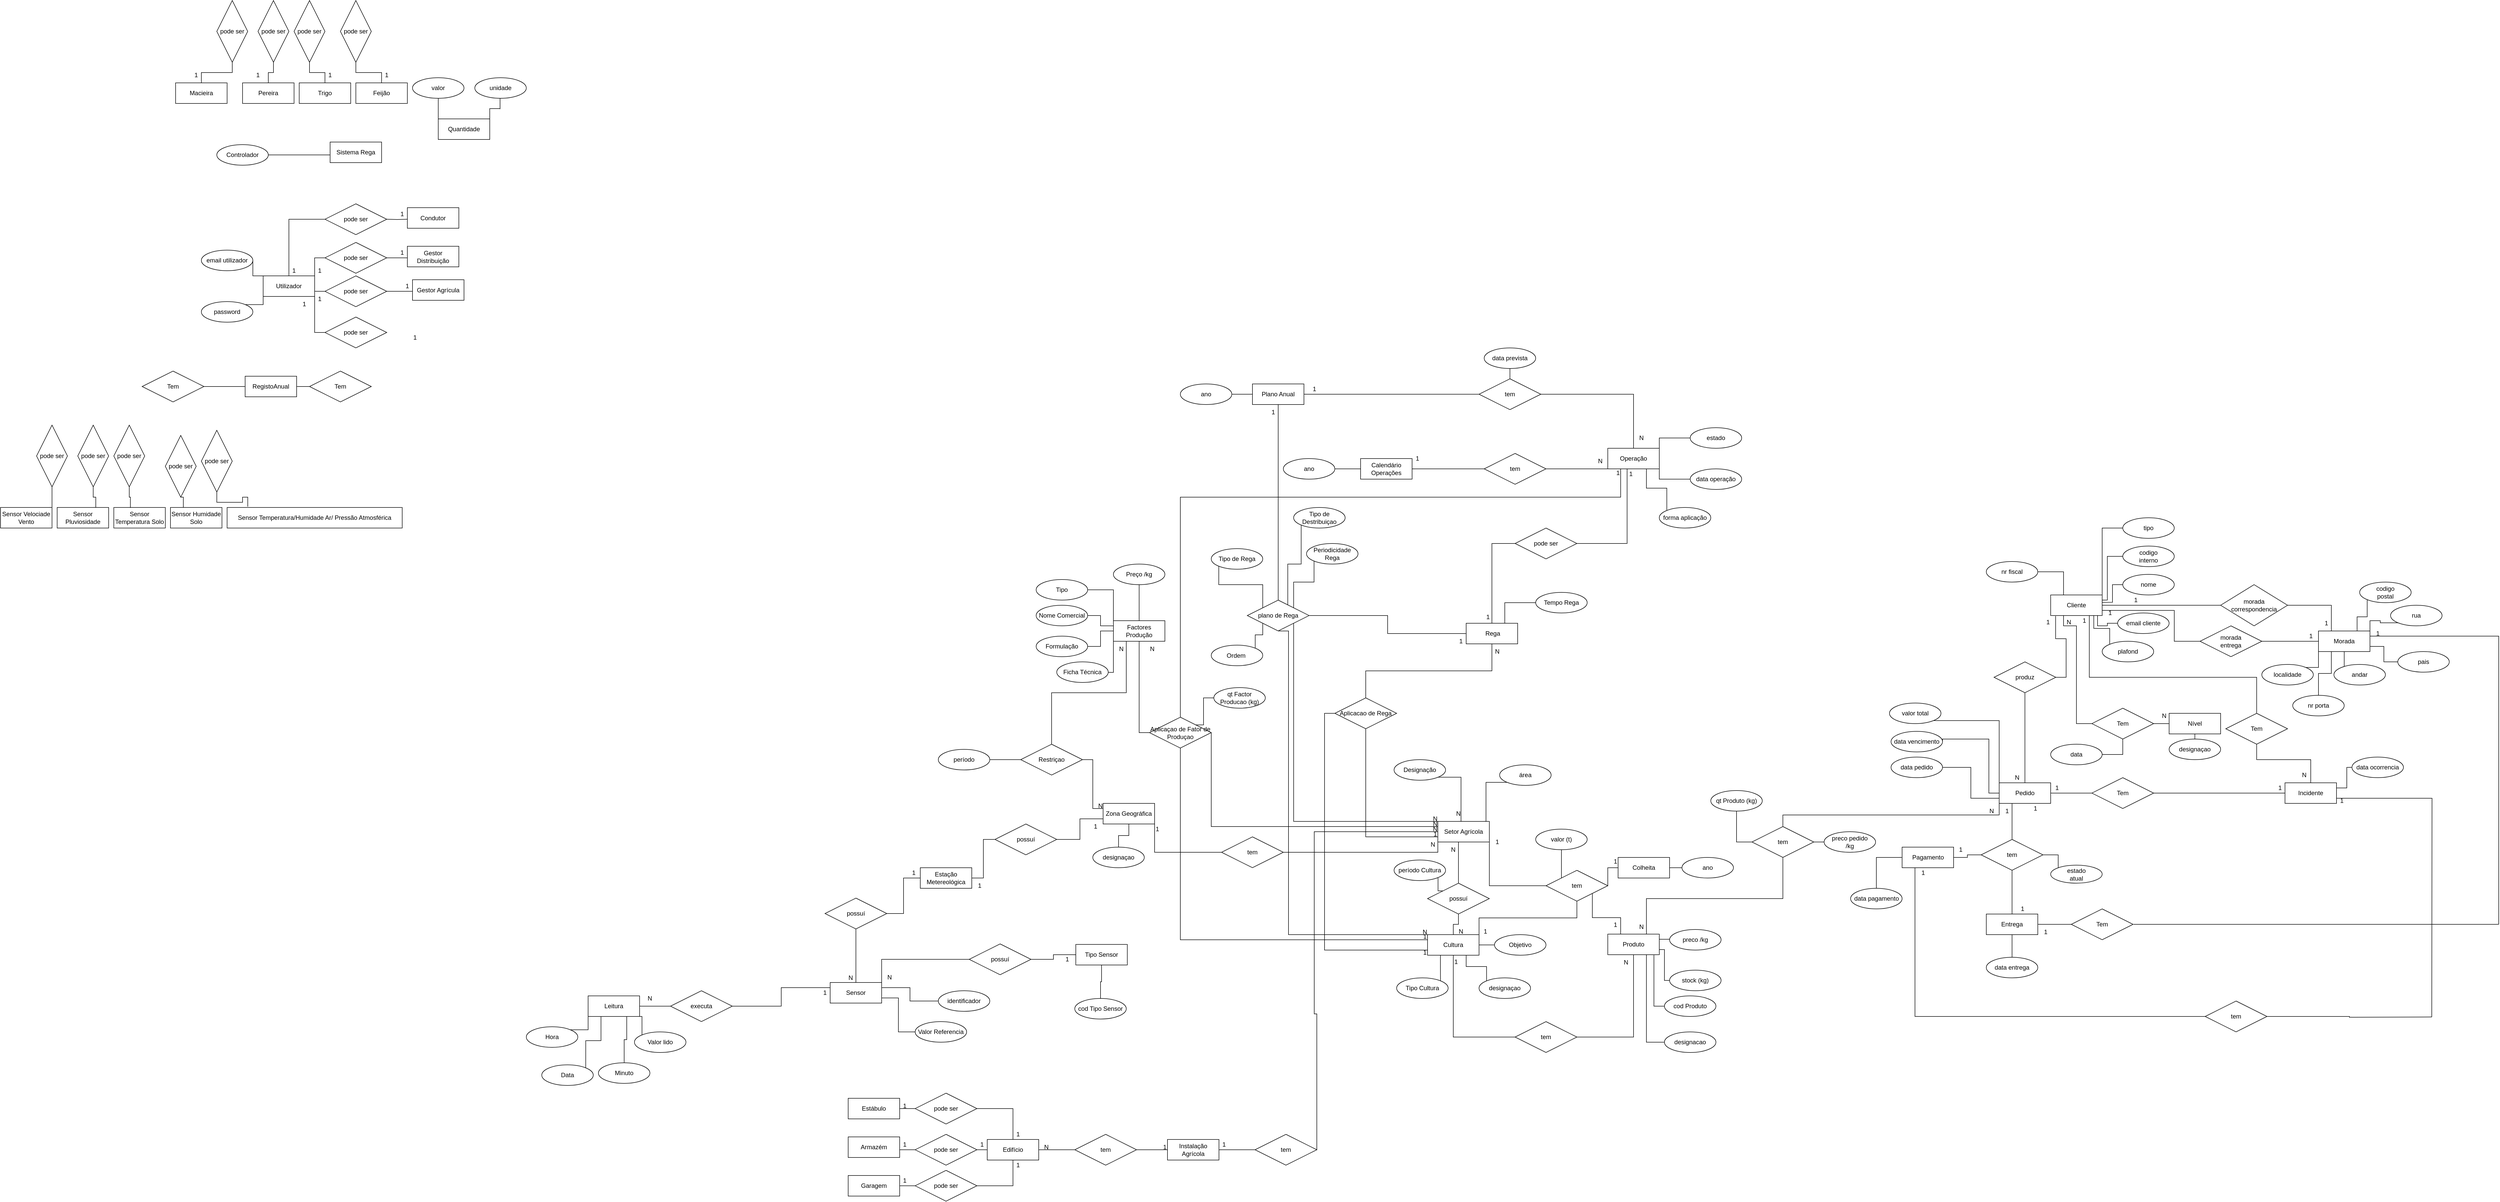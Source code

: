 <mxfile version="15.5.4" type="embed"><diagram id="CYa5bM-K4ZWrOZH2Sl78" name="Modelo Conceptual"><mxGraphModel dx="4477" dy="1802" grid="1" gridSize="10" guides="1" tooltips="1" connect="1" arrows="1" fold="1" page="1" pageScale="1" pageWidth="827" pageHeight="1169" math="0" shadow="0"><root><mxCell id="0"/><mxCell id="1" parent="0"/><mxCell id="n9BHDYFtltxvlKAYg7nu-107" style="edgeStyle=orthogonalEdgeStyle;rounded=0;orthogonalLoop=1;jettySize=auto;html=1;exitX=0;exitY=0.5;exitDx=0;exitDy=0;entryX=1;entryY=0.5;entryDx=0;entryDy=0;endArrow=none;endFill=0;" parent="1" source="n9BHDYFtltxvlKAYg7nu-2" target="n9BHDYFtltxvlKAYg7nu-105" edge="1"><mxGeometry relative="1" as="geometry"/></mxCell><mxCell id="n9BHDYFtltxvlKAYg7nu-131" style="edgeStyle=orthogonalEdgeStyle;rounded=0;orthogonalLoop=1;jettySize=auto;html=1;exitX=1;exitY=0.5;exitDx=0;exitDy=0;entryX=0;entryY=0.5;entryDx=0;entryDy=0;endArrow=none;endFill=0;" parent="1" source="n9BHDYFtltxvlKAYg7nu-2" target="n9BHDYFtltxvlKAYg7nu-130" edge="1"><mxGeometry relative="1" as="geometry"/></mxCell><mxCell id="n9BHDYFtltxvlKAYg7nu-2" value="Instalação&lt;br&gt;Agrícola" style="whiteSpace=wrap;html=1;align=center;" parent="1" vertex="1"><mxGeometry x="-635" y="1508" width="100" height="40" as="geometry"/></mxCell><mxCell id="n9BHDYFtltxvlKAYg7nu-5" value="Estábulo" style="whiteSpace=wrap;html=1;align=center;" parent="1" vertex="1"><mxGeometry x="-1255" y="1428" width="100" height="40" as="geometry"/></mxCell><mxCell id="n9BHDYFtltxvlKAYg7nu-6" value="Garagem" style="whiteSpace=wrap;html=1;align=center;" parent="1" vertex="1"><mxGeometry x="-1255" y="1578" width="100" height="40" as="geometry"/></mxCell><mxCell id="n9BHDYFtltxvlKAYg7nu-7" value="Armazém" style="whiteSpace=wrap;html=1;align=center;" parent="1" vertex="1"><mxGeometry x="-1255" y="1503" width="100" height="40" as="geometry"/></mxCell><mxCell id="n9BHDYFtltxvlKAYg7nu-138" style="edgeStyle=orthogonalEdgeStyle;rounded=0;orthogonalLoop=1;jettySize=auto;html=1;exitX=0.5;exitY=1;exitDx=0;exitDy=0;entryX=0.5;entryY=0;entryDx=0;entryDy=0;endArrow=none;endFill=0;" parent="1" source="n9BHDYFtltxvlKAYg7nu-9" target="n9BHDYFtltxvlKAYg7nu-136" edge="1"><mxGeometry relative="1" as="geometry"><Array as="points"><mxPoint x="-70" y="930"/></Array></mxGeometry></mxCell><mxCell id="65" style="edgeStyle=orthogonalEdgeStyle;rounded=0;orthogonalLoop=1;jettySize=auto;html=1;exitX=0;exitY=0;exitDx=0;exitDy=0;endArrow=none;endFill=0;entryX=1;entryY=1;entryDx=0;entryDy=0;" parent="1" source="n9BHDYFtltxvlKAYg7nu-9" target="61" edge="1"><mxGeometry relative="1" as="geometry"><Array as="points"><mxPoint x="-390" y="890"/></Array><mxPoint x="-360" y="520" as="targetPoint"/></mxGeometry></mxCell><mxCell id="71" style="edgeStyle=orthogonalEdgeStyle;rounded=0;orthogonalLoop=1;jettySize=auto;html=1;exitX=0;exitY=0.25;exitDx=0;exitDy=0;entryX=1;entryY=0.5;entryDx=0;entryDy=0;endArrow=none;endFill=0;" parent="1" source="n9BHDYFtltxvlKAYg7nu-9" target="60" edge="1"><mxGeometry relative="1" as="geometry"><Array as="points"><mxPoint x="-550" y="900"/></Array></mxGeometry></mxCell><mxCell id="V_U-QOIGQv_DgnKet09F-176" style="edgeStyle=orthogonalEdgeStyle;rounded=0;orthogonalLoop=1;jettySize=auto;html=1;exitX=0;exitY=0.5;exitDx=0;exitDy=0;entryX=1;entryY=1;entryDx=0;entryDy=0;endArrow=none;endFill=0;startArrow=none;" parent="1" source="V_U-QOIGQv_DgnKet09F-178" target="V_U-QOIGQv_DgnKet09F-167" edge="1"><mxGeometry relative="1" as="geometry"><Array as="points"><mxPoint x="-660" y="950"/></Array></mxGeometry></mxCell><mxCell id="n9BHDYFtltxvlKAYg7nu-9" value="Setor Agrícola" style="whiteSpace=wrap;html=1;align=center;" parent="1" vertex="1"><mxGeometry x="-110" y="890" width="100" height="40" as="geometry"/></mxCell><mxCell id="n9BHDYFtltxvlKAYg7nu-143" style="edgeStyle=orthogonalEdgeStyle;rounded=0;orthogonalLoop=1;jettySize=auto;html=1;exitX=1;exitY=0.5;exitDx=0;exitDy=0;entryX=0;entryY=0.5;entryDx=0;entryDy=0;endArrow=none;endFill=0;" parent="1" source="n9BHDYFtltxvlKAYg7nu-10" target="n9BHDYFtltxvlKAYg7nu-21" edge="1"><mxGeometry relative="1" as="geometry"/></mxCell><mxCell id="n9BHDYFtltxvlKAYg7nu-232" style="edgeStyle=orthogonalEdgeStyle;rounded=0;orthogonalLoop=1;jettySize=auto;html=1;exitX=0.25;exitY=1;exitDx=0;exitDy=0;entryX=1;entryY=1;entryDx=0;entryDy=0;endArrow=none;endFill=0;" parent="1" source="n9BHDYFtltxvlKAYg7nu-10" target="n9BHDYFtltxvlKAYg7nu-22" edge="1"><mxGeometry relative="1" as="geometry"/></mxCell><mxCell id="62" style="edgeStyle=orthogonalEdgeStyle;rounded=0;orthogonalLoop=1;jettySize=auto;html=1;exitX=0;exitY=0;exitDx=0;exitDy=0;endArrow=none;endFill=0;entryX=0.5;entryY=1;entryDx=0;entryDy=0;" parent="1" source="n9BHDYFtltxvlKAYg7nu-10" target="61" edge="1"><mxGeometry relative="1" as="geometry"><Array as="points"><mxPoint x="-400" y="1110"/><mxPoint x="-400" y="520"/></Array></mxGeometry></mxCell><mxCell id="70" style="edgeStyle=orthogonalEdgeStyle;rounded=0;orthogonalLoop=1;jettySize=auto;html=1;exitX=0;exitY=0.25;exitDx=0;exitDy=0;entryX=0.5;entryY=1;entryDx=0;entryDy=0;endArrow=none;endFill=0;" parent="1" source="n9BHDYFtltxvlKAYg7nu-10" target="60" edge="1"><mxGeometry relative="1" as="geometry"/></mxCell><mxCell id="V_U-QOIGQv_DgnKet09F-114" style="edgeStyle=orthogonalEdgeStyle;rounded=0;orthogonalLoop=1;jettySize=auto;html=1;exitX=0.75;exitY=1;exitDx=0;exitDy=0;entryX=0;entryY=0;entryDx=0;entryDy=0;endArrow=none;endFill=0;" parent="1" source="n9BHDYFtltxvlKAYg7nu-10" target="V_U-QOIGQv_DgnKet09F-113" edge="1"><mxGeometry relative="1" as="geometry"/></mxCell><mxCell id="n9BHDYFtltxvlKAYg7nu-10" value="Cultura" style="whiteSpace=wrap;html=1;align=center;" parent="1" vertex="1"><mxGeometry x="-130" y="1110" width="100" height="40" as="geometry"/></mxCell><mxCell id="n9BHDYFtltxvlKAYg7nu-221" style="edgeStyle=orthogonalEdgeStyle;rounded=0;orthogonalLoop=1;jettySize=auto;html=1;exitX=1;exitY=1;exitDx=0;exitDy=0;endArrow=none;endFill=0;" parent="1" source="n9BHDYFtltxvlKAYg7nu-12" target="n9BHDYFtltxvlKAYg7nu-9" edge="1"><mxGeometry relative="1" as="geometry"><Array as="points"><mxPoint x="-65" y="860"/><mxPoint x="-65" y="860"/></Array></mxGeometry></mxCell><mxCell id="n9BHDYFtltxvlKAYg7nu-12" value="Designação" style="ellipse;whiteSpace=wrap;html=1;align=center;" parent="1" vertex="1"><mxGeometry x="-195" y="770" width="100" height="40" as="geometry"/></mxCell><mxCell id="n9BHDYFtltxvlKAYg7nu-220" style="edgeStyle=orthogonalEdgeStyle;rounded=0;orthogonalLoop=1;jettySize=auto;html=1;exitX=0;exitY=1;exitDx=0;exitDy=0;entryX=0.935;entryY=0.017;entryDx=0;entryDy=0;entryPerimeter=0;endArrow=none;endFill=0;" parent="1" source="n9BHDYFtltxvlKAYg7nu-14" target="n9BHDYFtltxvlKAYg7nu-9" edge="1"><mxGeometry relative="1" as="geometry"/></mxCell><mxCell id="n9BHDYFtltxvlKAYg7nu-14" value="área" style="ellipse;whiteSpace=wrap;html=1;align=center;" parent="1" vertex="1"><mxGeometry x="10" y="780" width="100" height="40" as="geometry"/></mxCell><mxCell id="n9BHDYFtltxvlKAYg7nu-16" value="Macieira" style="whiteSpace=wrap;html=1;align=center;" parent="1" vertex="1"><mxGeometry x="-2561" y="-545" width="100" height="40" as="geometry"/></mxCell><mxCell id="n9BHDYFtltxvlKAYg7nu-17" value="Pereira" style="whiteSpace=wrap;html=1;align=center;" parent="1" vertex="1"><mxGeometry x="-2431" y="-545" width="100" height="40" as="geometry"/></mxCell><mxCell id="n9BHDYFtltxvlKAYg7nu-18" value="Trigo" style="whiteSpace=wrap;html=1;align=center;" parent="1" vertex="1"><mxGeometry x="-2321" y="-545" width="100" height="40" as="geometry"/></mxCell><mxCell id="n9BHDYFtltxvlKAYg7nu-19" value="Feijão" style="whiteSpace=wrap;html=1;align=center;" parent="1" vertex="1"><mxGeometry x="-2211" y="-545" width="100" height="40" as="geometry"/></mxCell><mxCell id="n9BHDYFtltxvlKAYg7nu-111" style="edgeStyle=orthogonalEdgeStyle;rounded=0;orthogonalLoop=1;jettySize=auto;html=1;exitX=0;exitY=0.5;exitDx=0;exitDy=0;entryX=1;entryY=0.5;entryDx=0;entryDy=0;endArrow=none;endFill=0;" parent="1" source="n9BHDYFtltxvlKAYg7nu-20" target="n9BHDYFtltxvlKAYg7nu-110" edge="1"><mxGeometry relative="1" as="geometry"/></mxCell><mxCell id="n9BHDYFtltxvlKAYg7nu-115" style="edgeStyle=orthogonalEdgeStyle;rounded=0;orthogonalLoop=1;jettySize=auto;html=1;exitX=0.5;exitY=1;exitDx=0;exitDy=0;entryX=1;entryY=0.5;entryDx=0;entryDy=0;endArrow=none;endFill=0;" parent="1" source="n9BHDYFtltxvlKAYg7nu-20" target="n9BHDYFtltxvlKAYg7nu-114" edge="1"><mxGeometry relative="1" as="geometry"/></mxCell><mxCell id="n9BHDYFtltxvlKAYg7nu-117" style="edgeStyle=orthogonalEdgeStyle;rounded=0;orthogonalLoop=1;jettySize=auto;html=1;exitX=0.5;exitY=0;exitDx=0;exitDy=0;entryX=1;entryY=0.5;entryDx=0;entryDy=0;endArrow=none;endFill=0;" parent="1" source="n9BHDYFtltxvlKAYg7nu-20" target="n9BHDYFtltxvlKAYg7nu-113" edge="1"><mxGeometry relative="1" as="geometry"/></mxCell><mxCell id="n9BHDYFtltxvlKAYg7nu-20" value="Edifício" style="whiteSpace=wrap;html=1;align=center;" parent="1" vertex="1"><mxGeometry x="-985" y="1508" width="100" height="40" as="geometry"/></mxCell><mxCell id="n9BHDYFtltxvlKAYg7nu-21" value="Objetivo" style="ellipse;whiteSpace=wrap;html=1;align=center;fontFamily=Helvetica;fontSize=12;fontColor=default;strokeColor=default;fillColor=default;" parent="1" vertex="1"><mxGeometry y="1110" width="100" height="40" as="geometry"/></mxCell><mxCell id="n9BHDYFtltxvlKAYg7nu-22" value="Tipo Cultura" style="ellipse;whiteSpace=wrap;html=1;align=center;fontFamily=Helvetica;fontSize=12;fontColor=default;strokeColor=default;fillColor=default;" parent="1" vertex="1"><mxGeometry x="-190" y="1194" width="100" height="40" as="geometry"/></mxCell><mxCell id="n9BHDYFtltxvlKAYg7nu-164" style="edgeStyle=orthogonalEdgeStyle;rounded=0;orthogonalLoop=1;jettySize=auto;html=1;exitX=0;exitY=0;exitDx=0;exitDy=0;entryX=1;entryY=0.5;entryDx=0;entryDy=0;endArrow=none;endFill=0;" parent="1" source="n9BHDYFtltxvlKAYg7nu-24" target="n9BHDYFtltxvlKAYg7nu-31" edge="1"><mxGeometry relative="1" as="geometry"/></mxCell><mxCell id="n9BHDYFtltxvlKAYg7nu-165" style="edgeStyle=orthogonalEdgeStyle;rounded=0;orthogonalLoop=1;jettySize=auto;html=1;exitX=0;exitY=0.25;exitDx=0;exitDy=0;entryX=1;entryY=0.5;entryDx=0;entryDy=0;endArrow=none;endFill=0;" parent="1" source="n9BHDYFtltxvlKAYg7nu-24" target="n9BHDYFtltxvlKAYg7nu-29" edge="1"><mxGeometry relative="1" as="geometry"/></mxCell><mxCell id="n9BHDYFtltxvlKAYg7nu-166" style="edgeStyle=orthogonalEdgeStyle;rounded=0;orthogonalLoop=1;jettySize=auto;html=1;exitX=0;exitY=0.5;exitDx=0;exitDy=0;entryX=1;entryY=0.5;entryDx=0;entryDy=0;endArrow=none;endFill=0;" parent="1" source="n9BHDYFtltxvlKAYg7nu-24" target="n9BHDYFtltxvlKAYg7nu-33" edge="1"><mxGeometry relative="1" as="geometry"/></mxCell><mxCell id="54" style="edgeStyle=orthogonalEdgeStyle;rounded=0;orthogonalLoop=1;jettySize=auto;html=1;exitX=0.5;exitY=1;exitDx=0;exitDy=0;entryX=0;entryY=0.5;entryDx=0;entryDy=0;endArrow=none;endFill=0;" parent="1" source="n9BHDYFtltxvlKAYg7nu-24" target="60" edge="1"><mxGeometry relative="1" as="geometry"><mxPoint x="-650" y="650.0" as="targetPoint"/></mxGeometry></mxCell><mxCell id="V_U-QOIGQv_DgnKet09F-157" style="edgeStyle=orthogonalEdgeStyle;rounded=0;orthogonalLoop=1;jettySize=auto;html=1;exitX=0.25;exitY=1;exitDx=0;exitDy=0;entryX=0.5;entryY=0;entryDx=0;entryDy=0;endArrow=none;endFill=0;" parent="1" source="n9BHDYFtltxvlKAYg7nu-24" target="43" edge="1"><mxGeometry relative="1" as="geometry"/></mxCell><mxCell id="agGOUGzYTLRCkL8UZT49-102" style="edgeStyle=orthogonalEdgeStyle;rounded=0;orthogonalLoop=1;jettySize=auto;html=1;exitX=0.5;exitY=0;exitDx=0;exitDy=0;entryX=0.5;entryY=1;entryDx=0;entryDy=0;endArrow=none;endFill=0;" parent="1" source="n9BHDYFtltxvlKAYg7nu-24" target="agGOUGzYTLRCkL8UZT49-101" edge="1"><mxGeometry relative="1" as="geometry"/></mxCell><mxCell id="n9BHDYFtltxvlKAYg7nu-24" value="Factores Produção" style="whiteSpace=wrap;html=1;align=center;" parent="1" vertex="1"><mxGeometry x="-740" y="500" width="100" height="40" as="geometry"/></mxCell><mxCell id="n9BHDYFtltxvlKAYg7nu-29" value="Nome Comercial" style="ellipse;whiteSpace=wrap;html=1;align=center;" parent="1" vertex="1"><mxGeometry x="-890" y="470" width="100" height="40" as="geometry"/></mxCell><mxCell id="n9BHDYFtltxvlKAYg7nu-31" value="Tipo" style="ellipse;whiteSpace=wrap;html=1;align=center;" parent="1" vertex="1"><mxGeometry x="-890" y="420" width="100" height="40" as="geometry"/></mxCell><mxCell id="n9BHDYFtltxvlKAYg7nu-167" style="edgeStyle=orthogonalEdgeStyle;rounded=0;orthogonalLoop=1;jettySize=auto;html=1;exitX=1;exitY=0.5;exitDx=0;exitDy=0;entryX=0;entryY=1;entryDx=0;entryDy=0;endArrow=none;endFill=0;" parent="1" target="n9BHDYFtltxvlKAYg7nu-24" edge="1"><mxGeometry relative="1" as="geometry"><mxPoint x="-790" y="600.0" as="sourcePoint"/></mxGeometry></mxCell><mxCell id="n9BHDYFtltxvlKAYg7nu-32" value="Ficha Técnica" style="ellipse;whiteSpace=wrap;html=1;align=center;" parent="1" vertex="1"><mxGeometry x="-850" y="580" width="100" height="40" as="geometry"/></mxCell><mxCell id="n9BHDYFtltxvlKAYg7nu-33" value="Formulação" style="ellipse;whiteSpace=wrap;html=1;align=center;fontFamily=Helvetica;fontSize=12;fontColor=default;strokeColor=default;fillColor=default;" parent="1" vertex="1"><mxGeometry x="-890" y="530" width="100" height="40" as="geometry"/></mxCell><mxCell id="n9BHDYFtltxvlKAYg7nu-178" style="edgeStyle=orthogonalEdgeStyle;rounded=0;orthogonalLoop=1;jettySize=auto;html=1;exitX=0.75;exitY=0;exitDx=0;exitDy=0;endArrow=none;endFill=0;entryX=0;entryY=0.5;entryDx=0;entryDy=0;" parent="1" source="n9BHDYFtltxvlKAYg7nu-39" target="n9BHDYFtltxvlKAYg7nu-41" edge="1"><mxGeometry relative="1" as="geometry"><mxPoint x="105" y="585" as="targetPoint"/></mxGeometry></mxCell><mxCell id="V_U-QOIGQv_DgnKet09F-122" style="edgeStyle=orthogonalEdgeStyle;rounded=0;orthogonalLoop=1;jettySize=auto;html=1;exitX=1;exitY=0.5;exitDx=0;exitDy=0;endArrow=none;endFill=0;entryX=0.375;entryY=0.993;entryDx=0;entryDy=0;entryPerimeter=0;startArrow=none;" parent="1" source="V_U-QOIGQv_DgnKet09F-135" target="n9BHDYFtltxvlKAYg7nu-76" edge="1"><mxGeometry relative="1" as="geometry"><mxPoint x="260.0" y="230" as="targetPoint"/></mxGeometry></mxCell><mxCell id="n9BHDYFtltxvlKAYg7nu-39" value="&amp;nbsp;Rega" style="whiteSpace=wrap;html=1;align=center;fontFamily=Helvetica;fontSize=12;fontColor=default;strokeColor=default;fillColor=default;" parent="1" vertex="1"><mxGeometry x="-55" y="505" width="100" height="40" as="geometry"/></mxCell><mxCell id="V_U-QOIGQv_DgnKet09F-97" style="edgeStyle=orthogonalEdgeStyle;rounded=0;orthogonalLoop=1;jettySize=auto;html=1;exitX=1;exitY=0;exitDx=0;exitDy=0;entryX=0;entryY=1;entryDx=0;entryDy=0;endArrow=none;endFill=0;" parent="1" source="n9BHDYFtltxvlKAYg7nu-40" target="61" edge="1"><mxGeometry relative="1" as="geometry"/></mxCell><mxCell id="n9BHDYFtltxvlKAYg7nu-40" value="Ordem&amp;nbsp;" style="ellipse;whiteSpace=wrap;html=1;align=center;" parent="1" vertex="1"><mxGeometry x="-550" y="547.5" width="100" height="40" as="geometry"/></mxCell><mxCell id="n9BHDYFtltxvlKAYg7nu-41" value="Tempo Rega" style="ellipse;whiteSpace=wrap;html=1;align=center;" parent="1" vertex="1"><mxGeometry x="80" y="445" width="100" height="40" as="geometry"/></mxCell><mxCell id="V_U-QOIGQv_DgnKet09F-98" style="edgeStyle=orthogonalEdgeStyle;rounded=0;orthogonalLoop=1;jettySize=auto;html=1;exitX=0;exitY=0;exitDx=0;exitDy=0;entryX=1;entryY=0;entryDx=0;entryDy=0;endArrow=none;endFill=0;" parent="1" source="n9BHDYFtltxvlKAYg7nu-42" target="61" edge="1"><mxGeometry relative="1" as="geometry"/></mxCell><mxCell id="n9BHDYFtltxvlKAYg7nu-42" value="Periodicidade Rega" style="ellipse;whiteSpace=wrap;html=1;align=center;" parent="1" vertex="1"><mxGeometry x="-365" y="350" width="100" height="40" as="geometry"/></mxCell><mxCell id="obOQ1xtaaC5ebbHOoG0I-74" style="edgeStyle=orthogonalEdgeStyle;rounded=0;orthogonalLoop=1;jettySize=auto;html=1;exitX=0;exitY=0.5;exitDx=0;exitDy=0;entryX=1;entryY=0.5;entryDx=0;entryDy=0;endArrow=none;endFill=0;" parent="1" source="n9BHDYFtltxvlKAYg7nu-43" target="obOQ1xtaaC5ebbHOoG0I-73" edge="1"><mxGeometry relative="1" as="geometry"/></mxCell><mxCell id="obOQ1xtaaC5ebbHOoG0I-83" style="edgeStyle=orthogonalEdgeStyle;rounded=0;orthogonalLoop=1;jettySize=auto;html=1;exitX=1;exitY=0.5;exitDx=0;exitDy=0;entryX=0;entryY=0.5;entryDx=0;entryDy=0;endArrow=none;endFill=0;" parent="1" source="n9BHDYFtltxvlKAYg7nu-43" target="obOQ1xtaaC5ebbHOoG0I-78" edge="1"><mxGeometry relative="1" as="geometry"/></mxCell><mxCell id="n9BHDYFtltxvlKAYg7nu-43" value="Estação Metereológica" style="whiteSpace=wrap;html=1;align=center;" parent="1" vertex="1"><mxGeometry x="-1115" y="980" width="100" height="40" as="geometry"/></mxCell><mxCell id="n9BHDYFtltxvlKAYg7nu-44" value="Sensor" style="whiteSpace=wrap;html=1;align=center;" parent="1" vertex="1"><mxGeometry x="-1290" y="1203" width="100" height="40" as="geometry"/></mxCell><mxCell id="n9BHDYFtltxvlKAYg7nu-48" value="Sensor Pluviosidade" style="whiteSpace=wrap;html=1;align=center;" parent="1" vertex="1"><mxGeometry x="-2791" y="280" width="100" height="40" as="geometry"/></mxCell><mxCell id="n9BHDYFtltxvlKAYg7nu-49" value="Sensor Temperatura Solo" style="whiteSpace=wrap;html=1;align=center;" parent="1" vertex="1"><mxGeometry x="-2681" y="280" width="100" height="40" as="geometry"/></mxCell><mxCell id="n9BHDYFtltxvlKAYg7nu-50" value="Sensor Humidade Solo" style="whiteSpace=wrap;html=1;align=center;" parent="1" vertex="1"><mxGeometry x="-2571" y="280" width="100" height="40" as="geometry"/></mxCell><mxCell id="n9BHDYFtltxvlKAYg7nu-197" style="edgeStyle=orthogonalEdgeStyle;rounded=0;orthogonalLoop=1;jettySize=auto;html=1;exitX=1;exitY=0;exitDx=0;exitDy=0;entryX=1;entryY=0.5;entryDx=0;entryDy=0;endArrow=none;endFill=0;" parent="1" source="n9BHDYFtltxvlKAYg7nu-51" target="n9BHDYFtltxvlKAYg7nu-186" edge="1"><mxGeometry relative="1" as="geometry"/></mxCell><mxCell id="n9BHDYFtltxvlKAYg7nu-51" value="Sensor Velociade&lt;br&gt;Vento" style="whiteSpace=wrap;html=1;align=center;" parent="1" vertex="1"><mxGeometry x="-2901" y="280" width="100" height="40" as="geometry"/></mxCell><mxCell id="n9BHDYFtltxvlKAYg7nu-52" value="Sensor Temperatura/Humidade Ar/ Pressão Atmosférica" style="whiteSpace=wrap;html=1;align=center;" parent="1" vertex="1"><mxGeometry x="-2461" y="280" width="340" height="40" as="geometry"/></mxCell><mxCell id="n9BHDYFtltxvlKAYg7nu-53" value="Gestor Agrícula" style="whiteSpace=wrap;html=1;align=center;" parent="1" vertex="1"><mxGeometry x="-2101" y="-162.5" width="100" height="40" as="geometry"/></mxCell><mxCell id="OKjxkkXSC3GkU-OfnmQm-22" style="edgeStyle=orthogonalEdgeStyle;rounded=0;orthogonalLoop=1;jettySize=auto;html=1;exitX=1;exitY=0.5;exitDx=0;exitDy=0;entryX=0;entryY=0.5;entryDx=0;entryDy=0;endArrow=none;endFill=0;" parent="1" source="n9BHDYFtltxvlKAYg7nu-54" target="OKjxkkXSC3GkU-OfnmQm-20" edge="1"><mxGeometry relative="1" as="geometry"/></mxCell><mxCell id="OKjxkkXSC3GkU-OfnmQm-23" style="edgeStyle=orthogonalEdgeStyle;rounded=0;orthogonalLoop=1;jettySize=auto;html=1;exitX=1;exitY=0.75;exitDx=0;exitDy=0;entryX=0;entryY=0.5;entryDx=0;entryDy=0;endArrow=none;endFill=0;" parent="1" source="n9BHDYFtltxvlKAYg7nu-54" target="OKjxkkXSC3GkU-OfnmQm-21" edge="1"><mxGeometry relative="1" as="geometry"><Array as="points"><mxPoint x="1320" y="480"/><mxPoint x="1320" y="540"/></Array></mxGeometry></mxCell><mxCell id="sahUQvl5ozFRLX7pKj-Z-72" style="edgeStyle=orthogonalEdgeStyle;rounded=0;orthogonalLoop=1;jettySize=auto;html=1;exitX=1;exitY=0.25;exitDx=0;exitDy=0;entryX=0;entryY=0.5;entryDx=0;entryDy=0;endArrow=none;endFill=0;" parent="1" source="n9BHDYFtltxvlKAYg7nu-54" target="OKjxkkXSC3GkU-OfnmQm-1" edge="1"><mxGeometry relative="1" as="geometry"><Array as="points"><mxPoint x="1190" y="460"/><mxPoint x="1190" y="375"/></Array></mxGeometry></mxCell><mxCell id="n9BHDYFtltxvlKAYg7nu-54" value="Cliente" style="whiteSpace=wrap;html=1;align=center;" parent="1" vertex="1"><mxGeometry x="1080" y="450" width="100" height="40" as="geometry"/></mxCell><mxCell id="n9BHDYFtltxvlKAYg7nu-245" style="edgeStyle=orthogonalEdgeStyle;rounded=0;orthogonalLoop=1;jettySize=auto;html=1;exitX=0;exitY=0.5;exitDx=0;exitDy=0;entryX=1;entryY=0.5;entryDx=0;entryDy=0;endArrow=none;endFill=0;" parent="1" target="n9BHDYFtltxvlKAYg7nu-240" edge="1"><mxGeometry relative="1" as="geometry"><mxPoint x="-2111" y="-280" as="sourcePoint"/></mxGeometry></mxCell><mxCell id="n9BHDYFtltxvlKAYg7nu-55" value="Condutor" style="whiteSpace=wrap;html=1;align=center;" parent="1" vertex="1"><mxGeometry x="-2111" y="-302.5" width="100" height="40" as="geometry"/></mxCell><mxCell id="n9BHDYFtltxvlKAYg7nu-57" value="Gestor Distribuição" style="whiteSpace=wrap;html=1;align=center;" parent="1" vertex="1"><mxGeometry x="-2111" y="-227.5" width="100" height="40" as="geometry"/></mxCell><mxCell id="V_U-QOIGQv_DgnKet09F-110" value="" style="edgeStyle=orthogonalEdgeStyle;rounded=0;orthogonalLoop=1;jettySize=auto;html=1;endArrow=none;endFill=0;" parent="1" source="n9BHDYFtltxvlKAYg7nu-58" target="V_U-QOIGQv_DgnKet09F-108" edge="1"><mxGeometry relative="1" as="geometry"/></mxCell><mxCell id="V_U-QOIGQv_DgnKet09F-126" style="edgeStyle=orthogonalEdgeStyle;rounded=0;orthogonalLoop=1;jettySize=auto;html=1;exitX=1;exitY=0.5;exitDx=0;exitDy=0;entryX=0;entryY=0.5;entryDx=0;entryDy=0;endArrow=none;endFill=0;" parent="1" source="n9BHDYFtltxvlKAYg7nu-58" target="V_U-QOIGQv_DgnKet09F-125" edge="1"><mxGeometry relative="1" as="geometry"/></mxCell><mxCell id="V_U-QOIGQv_DgnKet09F-141" style="edgeStyle=orthogonalEdgeStyle;rounded=0;orthogonalLoop=1;jettySize=auto;html=1;exitX=0.5;exitY=1;exitDx=0;exitDy=0;entryX=0.5;entryY=0;entryDx=0;entryDy=0;endArrow=none;endFill=0;" parent="1" source="n9BHDYFtltxvlKAYg7nu-58" target="61" edge="1"><mxGeometry relative="1" as="geometry"/></mxCell><mxCell id="n9BHDYFtltxvlKAYg7nu-58" value="Plano Anual" style="whiteSpace=wrap;html=1;align=center;" parent="1" vertex="1"><mxGeometry x="-470" y="40" width="100" height="40" as="geometry"/></mxCell><mxCell id="n9BHDYFtltxvlKAYg7nu-239" style="edgeStyle=orthogonalEdgeStyle;rounded=0;orthogonalLoop=1;jettySize=auto;html=1;exitX=0;exitY=0.5;exitDx=0;exitDy=0;entryX=1;entryY=0;entryDx=0;entryDy=0;endArrow=none;endFill=0;" parent="1" source="n9BHDYFtltxvlKAYg7nu-65" target="n9BHDYFtltxvlKAYg7nu-54" edge="1"><mxGeometry relative="1" as="geometry"/></mxCell><mxCell id="n9BHDYFtltxvlKAYg7nu-65" value="tipo" style="ellipse;whiteSpace=wrap;html=1;align=center;" parent="1" vertex="1"><mxGeometry x="1220" y="300" width="100" height="40" as="geometry"/></mxCell><mxCell id="n9BHDYFtltxvlKAYg7nu-226" style="edgeStyle=orthogonalEdgeStyle;rounded=0;orthogonalLoop=1;jettySize=auto;html=1;exitX=0;exitY=0.5;exitDx=0;exitDy=0;entryX=1;entryY=0.5;entryDx=0;entryDy=0;endArrow=none;endFill=0;" parent="1" source="n9BHDYFtltxvlKAYg7nu-66" target="n9BHDYFtltxvlKAYg7nu-215" edge="1"><mxGeometry relative="1" as="geometry"/></mxCell><mxCell id="n9BHDYFtltxvlKAYg7nu-66" value="Colheita" style="whiteSpace=wrap;html=1;align=center;" parent="1" vertex="1"><mxGeometry x="240" y="960" width="100" height="40" as="geometry"/></mxCell><mxCell id="n9BHDYFtltxvlKAYg7nu-229" style="edgeStyle=orthogonalEdgeStyle;rounded=0;orthogonalLoop=1;jettySize=auto;html=1;exitX=0;exitY=0.5;exitDx=0;exitDy=0;entryX=1;entryY=0.5;entryDx=0;entryDy=0;endArrow=none;endFill=0;" parent="1" source="n9BHDYFtltxvlKAYg7nu-68" target="n9BHDYFtltxvlKAYg7nu-66" edge="1"><mxGeometry relative="1" as="geometry"/></mxCell><mxCell id="n9BHDYFtltxvlKAYg7nu-68" value="ano" style="ellipse;whiteSpace=wrap;html=1;align=center;" parent="1" vertex="1"><mxGeometry x="364" y="960" width="100" height="40" as="geometry"/></mxCell><mxCell id="n9BHDYFtltxvlKAYg7nu-71" value="estado&lt;br&gt;atual" style="ellipse;whiteSpace=wrap;html=1;align=center;" parent="1" vertex="1"><mxGeometry x="1080" y="975" width="100" height="35" as="geometry"/></mxCell><mxCell id="n9BHDYFtltxvlKAYg7nu-73" value="data pedido" style="ellipse;whiteSpace=wrap;html=1;align=center;" parent="1" vertex="1"><mxGeometry x="770" y="765" width="100" height="40" as="geometry"/></mxCell><mxCell id="n9BHDYFtltxvlKAYg7nu-270" style="edgeStyle=orthogonalEdgeStyle;rounded=0;orthogonalLoop=1;jettySize=auto;html=1;exitX=1;exitY=0;exitDx=0;exitDy=0;entryX=0;entryY=0.5;entryDx=0;entryDy=0;endArrow=none;endFill=0;" parent="1" source="n9BHDYFtltxvlKAYg7nu-76" target="n9BHDYFtltxvlKAYg7nu-85" edge="1"><mxGeometry relative="1" as="geometry"/></mxCell><mxCell id="V_U-QOIGQv_DgnKet09F-124" style="edgeStyle=orthogonalEdgeStyle;rounded=0;orthogonalLoop=1;jettySize=auto;html=1;exitX=1;exitY=1;exitDx=0;exitDy=0;entryX=0;entryY=0.5;entryDx=0;entryDy=0;endArrow=none;endFill=0;" parent="1" source="n9BHDYFtltxvlKAYg7nu-76" target="n9BHDYFtltxvlKAYg7nu-80" edge="1"><mxGeometry relative="1" as="geometry"/></mxCell><mxCell id="V_U-QOIGQv_DgnKet09F-140" style="edgeStyle=orthogonalEdgeStyle;rounded=0;orthogonalLoop=1;jettySize=auto;html=1;exitX=0.75;exitY=1;exitDx=0;exitDy=0;entryX=0;entryY=0;entryDx=0;entryDy=0;endArrow=none;endFill=0;" parent="1" source="n9BHDYFtltxvlKAYg7nu-76" target="V_U-QOIGQv_DgnKet09F-132" edge="1"><mxGeometry relative="1" as="geometry"/></mxCell><mxCell id="n9BHDYFtltxvlKAYg7nu-76" value="Operação" style="whiteSpace=wrap;html=1;align=center;" parent="1" vertex="1"><mxGeometry x="220" y="165" width="100" height="40" as="geometry"/></mxCell><mxCell id="n9BHDYFtltxvlKAYg7nu-80" value="data operação" style="ellipse;whiteSpace=wrap;html=1;align=center;" parent="1" vertex="1"><mxGeometry x="380" y="205" width="100" height="40" as="geometry"/></mxCell><mxCell id="34" style="edgeStyle=none;rounded=0;orthogonalLoop=1;jettySize=auto;html=1;exitX=1;exitY=0.5;exitDx=0;exitDy=0;entryX=0;entryY=0.5;entryDx=0;entryDy=0;endArrow=none;endFill=0;" parent="1" source="n9BHDYFtltxvlKAYg7nu-84" target="33" edge="1"><mxGeometry relative="1" as="geometry"/></mxCell><mxCell id="V_U-QOIGQv_DgnKet09F-111" value="" style="edgeStyle=orthogonalEdgeStyle;rounded=0;orthogonalLoop=1;jettySize=auto;html=1;endArrow=none;endFill=0;" parent="1" source="n9BHDYFtltxvlKAYg7nu-84" target="V_U-QOIGQv_DgnKet09F-109" edge="1"><mxGeometry relative="1" as="geometry"/></mxCell><mxCell id="n9BHDYFtltxvlKAYg7nu-84" value="Calendário Operações" style="whiteSpace=wrap;html=1;align=center;" parent="1" vertex="1"><mxGeometry x="-260" y="185" width="100" height="40" as="geometry"/></mxCell><mxCell id="n9BHDYFtltxvlKAYg7nu-85" value="estado" style="ellipse;whiteSpace=wrap;html=1;align=center;" parent="1" vertex="1"><mxGeometry x="380" y="125" width="100" height="40" as="geometry"/></mxCell><mxCell id="n9BHDYFtltxvlKAYg7nu-181" style="edgeStyle=orthogonalEdgeStyle;rounded=0;orthogonalLoop=1;jettySize=auto;html=1;exitX=0;exitY=0.5;exitDx=0;exitDy=0;entryX=1;entryY=0.25;entryDx=0;entryDy=0;endArrow=none;endFill=0;" parent="1" source="n9BHDYFtltxvlKAYg7nu-86" target="n9BHDYFtltxvlKAYg7nu-44" edge="1"><mxGeometry relative="1" as="geometry"/></mxCell><mxCell id="n9BHDYFtltxvlKAYg7nu-86" value="identificador" style="ellipse;whiteSpace=wrap;html=1;align=center;" parent="1" vertex="1"><mxGeometry x="-1080" y="1219" width="100" height="40" as="geometry"/></mxCell><mxCell id="n9BHDYFtltxvlKAYg7nu-180" style="edgeStyle=orthogonalEdgeStyle;rounded=0;orthogonalLoop=1;jettySize=auto;html=1;exitX=0;exitY=0.5;exitDx=0;exitDy=0;entryX=1;entryY=0.75;entryDx=0;entryDy=0;endArrow=none;endFill=0;" parent="1" source="n9BHDYFtltxvlKAYg7nu-87" target="n9BHDYFtltxvlKAYg7nu-44" edge="1"><mxGeometry relative="1" as="geometry"/></mxCell><mxCell id="n9BHDYFtltxvlKAYg7nu-87" value="Valor Referencia" style="ellipse;whiteSpace=wrap;html=1;align=center;" parent="1" vertex="1"><mxGeometry x="-1125" y="1279" width="100" height="40" as="geometry"/></mxCell><mxCell id="n9BHDYFtltxvlKAYg7nu-211" style="edgeStyle=orthogonalEdgeStyle;rounded=0;orthogonalLoop=1;jettySize=auto;html=1;exitX=1;exitY=1;exitDx=0;exitDy=0;entryX=0;entryY=0;entryDx=0;entryDy=0;endArrow=none;endFill=0;" parent="1" source="n9BHDYFtltxvlKAYg7nu-88" target="n9BHDYFtltxvlKAYg7nu-89" edge="1"><mxGeometry relative="1" as="geometry"/></mxCell><mxCell id="n9BHDYFtltxvlKAYg7nu-212" style="edgeStyle=orthogonalEdgeStyle;rounded=0;orthogonalLoop=1;jettySize=auto;html=1;exitX=0.75;exitY=1;exitDx=0;exitDy=0;entryX=0.5;entryY=0;entryDx=0;entryDy=0;endArrow=none;endFill=0;" parent="1" source="n9BHDYFtltxvlKAYg7nu-88" target="n9BHDYFtltxvlKAYg7nu-92" edge="1"><mxGeometry relative="1" as="geometry"/></mxCell><mxCell id="n9BHDYFtltxvlKAYg7nu-88" value="Leitura" style="whiteSpace=wrap;html=1;align=center;" parent="1" vertex="1"><mxGeometry x="-1760" y="1229" width="100" height="40" as="geometry"/></mxCell><mxCell id="n9BHDYFtltxvlKAYg7nu-89" value="Valor lido" style="ellipse;whiteSpace=wrap;html=1;align=center;" parent="1" vertex="1"><mxGeometry x="-1670" y="1299" width="100" height="40" as="geometry"/></mxCell><mxCell id="n9BHDYFtltxvlKAYg7nu-213" style="edgeStyle=orthogonalEdgeStyle;rounded=0;orthogonalLoop=1;jettySize=auto;html=1;exitX=1;exitY=0;exitDx=0;exitDy=0;entryX=0.25;entryY=1;entryDx=0;entryDy=0;endArrow=none;endFill=0;" parent="1" source="n9BHDYFtltxvlKAYg7nu-90" target="n9BHDYFtltxvlKAYg7nu-88" edge="1"><mxGeometry relative="1" as="geometry"/></mxCell><mxCell id="n9BHDYFtltxvlKAYg7nu-90" value="Data" style="ellipse;whiteSpace=wrap;html=1;align=center;" parent="1" vertex="1"><mxGeometry x="-1850" y="1363" width="100" height="40" as="geometry"/></mxCell><mxCell id="n9BHDYFtltxvlKAYg7nu-214" style="edgeStyle=orthogonalEdgeStyle;rounded=0;orthogonalLoop=1;jettySize=auto;html=1;exitX=1;exitY=0;exitDx=0;exitDy=0;entryX=0;entryY=1;entryDx=0;entryDy=0;endArrow=none;endFill=0;" parent="1" source="n9BHDYFtltxvlKAYg7nu-91" target="n9BHDYFtltxvlKAYg7nu-88" edge="1"><mxGeometry relative="1" as="geometry"/></mxCell><mxCell id="n9BHDYFtltxvlKAYg7nu-91" value="Hora" style="ellipse;whiteSpace=wrap;html=1;align=center;" parent="1" vertex="1"><mxGeometry x="-1880" y="1289" width="100" height="40" as="geometry"/></mxCell><mxCell id="n9BHDYFtltxvlKAYg7nu-92" value="Minuto" style="ellipse;whiteSpace=wrap;html=1;align=center;" parent="1" vertex="1"><mxGeometry x="-1740" y="1359" width="100" height="40" as="geometry"/></mxCell><mxCell id="n9BHDYFtltxvlKAYg7nu-93" value="Tipo Sensor" style="whiteSpace=wrap;html=1;align=center;" parent="1" vertex="1"><mxGeometry x="-813" y="1129" width="100" height="40" as="geometry"/></mxCell><mxCell id="n9BHDYFtltxvlKAYg7nu-237" style="edgeStyle=orthogonalEdgeStyle;rounded=0;orthogonalLoop=1;jettySize=auto;html=1;exitX=0;exitY=0;exitDx=0;exitDy=0;entryX=1;entryY=0.5;entryDx=0;entryDy=0;endArrow=none;endFill=0;" parent="1" source="n9BHDYFtltxvlKAYg7nu-94" target="n9BHDYFtltxvlKAYg7nu-95" edge="1"><mxGeometry relative="1" as="geometry"/></mxCell><mxCell id="n9BHDYFtltxvlKAYg7nu-250" style="edgeStyle=orthogonalEdgeStyle;rounded=0;orthogonalLoop=1;jettySize=auto;html=1;exitX=1;exitY=0;exitDx=0;exitDy=0;entryX=0;entryY=0.5;entryDx=0;entryDy=0;endArrow=none;endFill=0;" parent="1" source="n9BHDYFtltxvlKAYg7nu-94" target="n9BHDYFtltxvlKAYg7nu-244" edge="1"><mxGeometry relative="1" as="geometry"/></mxCell><mxCell id="n9BHDYFtltxvlKAYg7nu-252" style="edgeStyle=orthogonalEdgeStyle;rounded=0;orthogonalLoop=1;jettySize=auto;html=1;exitX=1;exitY=1;exitDx=0;exitDy=0;entryX=0;entryY=0.5;entryDx=0;entryDy=0;endArrow=none;endFill=0;" parent="1" source="n9BHDYFtltxvlKAYg7nu-94" target="n9BHDYFtltxvlKAYg7nu-243" edge="1"><mxGeometry relative="1" as="geometry"/></mxCell><mxCell id="n9BHDYFtltxvlKAYg7nu-94" value="Utilizador" style="whiteSpace=wrap;html=1;align=center;" parent="1" vertex="1"><mxGeometry x="-2391" y="-170" width="100" height="40" as="geometry"/></mxCell><mxCell id="n9BHDYFtltxvlKAYg7nu-95" value="email utilizador" style="ellipse;whiteSpace=wrap;html=1;align=center;" parent="1" vertex="1"><mxGeometry x="-2511" y="-220" width="100" height="40" as="geometry"/></mxCell><mxCell id="n9BHDYFtltxvlKAYg7nu-238" style="edgeStyle=orthogonalEdgeStyle;rounded=0;orthogonalLoop=1;jettySize=auto;html=1;exitX=1;exitY=0;exitDx=0;exitDy=0;entryX=0;entryY=1;entryDx=0;entryDy=0;endArrow=none;endFill=0;" parent="1" source="n9BHDYFtltxvlKAYg7nu-96" target="n9BHDYFtltxvlKAYg7nu-94" edge="1"><mxGeometry relative="1" as="geometry"/></mxCell><mxCell id="n9BHDYFtltxvlKAYg7nu-96" value="password" style="ellipse;whiteSpace=wrap;html=1;align=center;" parent="1" vertex="1"><mxGeometry x="-2511" y="-120" width="100" height="40" as="geometry"/></mxCell><mxCell id="n9BHDYFtltxvlKAYg7nu-98" value="valor (t)" style="ellipse;whiteSpace=wrap;html=1;align=center;" parent="1" vertex="1"><mxGeometry x="80" y="905" width="100" height="40" as="geometry"/></mxCell><mxCell id="n9BHDYFtltxvlKAYg7nu-106" style="edgeStyle=orthogonalEdgeStyle;rounded=0;orthogonalLoop=1;jettySize=auto;html=1;exitX=0;exitY=0.5;exitDx=0;exitDy=0;entryX=1;entryY=0.5;entryDx=0;entryDy=0;endArrow=none;endFill=0;" parent="1" source="n9BHDYFtltxvlKAYg7nu-105" target="n9BHDYFtltxvlKAYg7nu-20" edge="1"><mxGeometry relative="1" as="geometry"/></mxCell><mxCell id="n9BHDYFtltxvlKAYg7nu-105" value="tem" style="shape=rhombus;perimeter=rhombusPerimeter;whiteSpace=wrap;html=1;align=center;" parent="1" vertex="1"><mxGeometry x="-815" y="1498" width="120" height="60" as="geometry"/></mxCell><mxCell id="n9BHDYFtltxvlKAYg7nu-108" value="N" style="text;html=1;strokeColor=none;fillColor=none;align=center;verticalAlign=middle;whiteSpace=wrap;rounded=0;" parent="1" vertex="1"><mxGeometry x="-895" y="1518" width="50" height="10" as="geometry"/></mxCell><mxCell id="n9BHDYFtltxvlKAYg7nu-109" value="1" style="text;html=1;strokeColor=none;fillColor=none;align=center;verticalAlign=middle;whiteSpace=wrap;rounded=0;" parent="1" vertex="1"><mxGeometry x="-655" y="1513" width="30" height="20" as="geometry"/></mxCell><mxCell id="n9BHDYFtltxvlKAYg7nu-126" style="edgeStyle=orthogonalEdgeStyle;rounded=0;orthogonalLoop=1;jettySize=auto;html=1;exitX=0;exitY=0.5;exitDx=0;exitDy=0;entryX=1.002;entryY=0.62;entryDx=0;entryDy=0;entryPerimeter=0;endArrow=none;endFill=0;" parent="1" source="n9BHDYFtltxvlKAYg7nu-110" target="n9BHDYFtltxvlKAYg7nu-7" edge="1"><mxGeometry relative="1" as="geometry"/></mxCell><mxCell id="n9BHDYFtltxvlKAYg7nu-110" value="pode ser" style="shape=rhombus;perimeter=rhombusPerimeter;whiteSpace=wrap;html=1;align=center;" parent="1" vertex="1"><mxGeometry x="-1125" y="1498" width="120" height="60" as="geometry"/></mxCell><mxCell id="n9BHDYFtltxvlKAYg7nu-118" style="edgeStyle=orthogonalEdgeStyle;rounded=0;orthogonalLoop=1;jettySize=auto;html=1;exitX=0;exitY=0.5;exitDx=0;exitDy=0;entryX=1;entryY=0.5;entryDx=0;entryDy=0;endArrow=none;endFill=0;" parent="1" source="n9BHDYFtltxvlKAYg7nu-113" target="n9BHDYFtltxvlKAYg7nu-5" edge="1"><mxGeometry relative="1" as="geometry"/></mxCell><mxCell id="n9BHDYFtltxvlKAYg7nu-113" value="pode ser" style="shape=rhombus;perimeter=rhombusPerimeter;whiteSpace=wrap;html=1;align=center;" parent="1" vertex="1"><mxGeometry x="-1125" y="1418" width="120" height="60" as="geometry"/></mxCell><mxCell id="n9BHDYFtltxvlKAYg7nu-116" style="edgeStyle=orthogonalEdgeStyle;rounded=0;orthogonalLoop=1;jettySize=auto;html=1;exitX=0;exitY=0.5;exitDx=0;exitDy=0;entryX=1;entryY=0.5;entryDx=0;entryDy=0;endArrow=none;endFill=0;" parent="1" source="n9BHDYFtltxvlKAYg7nu-114" target="n9BHDYFtltxvlKAYg7nu-6" edge="1"><mxGeometry relative="1" as="geometry"/></mxCell><mxCell id="n9BHDYFtltxvlKAYg7nu-114" value="pode ser" style="shape=rhombus;perimeter=rhombusPerimeter;whiteSpace=wrap;html=1;align=center;" parent="1" vertex="1"><mxGeometry x="-1125" y="1568" width="120" height="60" as="geometry"/></mxCell><mxCell id="n9BHDYFtltxvlKAYg7nu-119" value="1" style="text;html=1;strokeColor=none;fillColor=none;align=center;verticalAlign=middle;whiteSpace=wrap;rounded=0;" parent="1" vertex="1"><mxGeometry x="-955" y="1483" width="60" height="30" as="geometry"/></mxCell><mxCell id="n9BHDYFtltxvlKAYg7nu-120" value="1" style="text;html=1;strokeColor=none;fillColor=none;align=center;verticalAlign=middle;whiteSpace=wrap;rounded=0;" parent="1" vertex="1"><mxGeometry x="-955" y="1543" width="60" height="30" as="geometry"/></mxCell><mxCell id="n9BHDYFtltxvlKAYg7nu-121" value="1" style="text;html=1;strokeColor=none;fillColor=none;align=center;verticalAlign=middle;whiteSpace=wrap;rounded=0;" parent="1" vertex="1"><mxGeometry x="-1025" y="1503" width="60" height="30" as="geometry"/></mxCell><mxCell id="n9BHDYFtltxvlKAYg7nu-122" value="1" style="text;html=1;strokeColor=none;fillColor=none;align=center;verticalAlign=middle;whiteSpace=wrap;rounded=0;" parent="1" vertex="1"><mxGeometry x="-1175" y="1428" width="60" height="30" as="geometry"/></mxCell><mxCell id="n9BHDYFtltxvlKAYg7nu-127" value="1" style="text;html=1;strokeColor=none;fillColor=none;align=center;verticalAlign=middle;whiteSpace=wrap;rounded=0;" parent="1" vertex="1"><mxGeometry x="-1175" y="1503" width="60" height="30" as="geometry"/></mxCell><mxCell id="n9BHDYFtltxvlKAYg7nu-128" value="1" style="text;html=1;strokeColor=none;fillColor=none;align=center;verticalAlign=middle;whiteSpace=wrap;rounded=0;" parent="1" vertex="1"><mxGeometry x="-1175" y="1573" width="60" height="30" as="geometry"/></mxCell><mxCell id="n9BHDYFtltxvlKAYg7nu-132" style="edgeStyle=orthogonalEdgeStyle;rounded=0;orthogonalLoop=1;jettySize=auto;html=1;exitX=1;exitY=0.5;exitDx=0;exitDy=0;entryX=0;entryY=0.5;entryDx=0;entryDy=0;endArrow=none;endFill=0;" parent="1" source="n9BHDYFtltxvlKAYg7nu-130" target="n9BHDYFtltxvlKAYg7nu-9" edge="1"><mxGeometry relative="1" as="geometry"><Array as="points"><mxPoint x="-350" y="1264"/><mxPoint x="-350" y="910"/></Array></mxGeometry></mxCell><mxCell id="n9BHDYFtltxvlKAYg7nu-130" value="tem" style="shape=rhombus;perimeter=rhombusPerimeter;whiteSpace=wrap;html=1;align=center;" parent="1" vertex="1"><mxGeometry x="-465" y="1498" width="120" height="60" as="geometry"/></mxCell><mxCell id="n9BHDYFtltxvlKAYg7nu-133" value="N" style="text;html=1;strokeColor=none;fillColor=none;align=center;verticalAlign=middle;whiteSpace=wrap;rounded=0;" parent="1" vertex="1"><mxGeometry x="-120" y="890" width="10" height="10" as="geometry"/></mxCell><mxCell id="n9BHDYFtltxvlKAYg7nu-134" value="1" style="text;html=1;strokeColor=none;fillColor=none;align=center;verticalAlign=middle;whiteSpace=wrap;rounded=0;" parent="1" vertex="1"><mxGeometry x="-555" y="1503" width="60" height="30" as="geometry"/></mxCell><mxCell id="n9BHDYFtltxvlKAYg7nu-139" style="edgeStyle=orthogonalEdgeStyle;rounded=0;orthogonalLoop=1;jettySize=auto;html=1;exitX=0.5;exitY=1;exitDx=0;exitDy=0;entryX=0.5;entryY=0;entryDx=0;entryDy=0;endArrow=none;endFill=0;" parent="1" source="n9BHDYFtltxvlKAYg7nu-136" target="n9BHDYFtltxvlKAYg7nu-10" edge="1"><mxGeometry relative="1" as="geometry"/></mxCell><mxCell id="n9BHDYFtltxvlKAYg7nu-219" style="edgeStyle=orthogonalEdgeStyle;rounded=0;orthogonalLoop=1;jettySize=auto;html=1;exitX=0;exitY=0;exitDx=0;exitDy=0;entryX=1;entryY=1;entryDx=0;entryDy=0;endArrow=none;endFill=0;" parent="1" source="n9BHDYFtltxvlKAYg7nu-136" target="n9BHDYFtltxvlKAYg7nu-218" edge="1"><mxGeometry relative="1" as="geometry"/></mxCell><mxCell id="n9BHDYFtltxvlKAYg7nu-136" value="possuí" style="shape=rhombus;perimeter=rhombusPerimeter;whiteSpace=wrap;html=1;align=center;" parent="1" vertex="1"><mxGeometry x="-130" y="1010" width="120" height="60" as="geometry"/></mxCell><mxCell id="n9BHDYFtltxvlKAYg7nu-140" value="N" style="text;html=1;strokeColor=none;fillColor=none;align=center;verticalAlign=middle;whiteSpace=wrap;rounded=0;" parent="1" vertex="1"><mxGeometry x="-80" y="1099" width="30" height="10" as="geometry"/></mxCell><mxCell id="n9BHDYFtltxvlKAYg7nu-141" value="N" style="text;html=1;strokeColor=none;fillColor=none;align=center;verticalAlign=middle;whiteSpace=wrap;rounded=0;" parent="1" vertex="1"><mxGeometry x="-95" y="930" width="30" height="30" as="geometry"/></mxCell><mxCell id="n9BHDYFtltxvlKAYg7nu-153" style="edgeStyle=orthogonalEdgeStyle;rounded=0;orthogonalLoop=1;jettySize=auto;html=1;exitX=1;exitY=0.5;exitDx=0;exitDy=0;endArrow=none;endFill=0;" parent="1" source="n9BHDYFtltxvlKAYg7nu-144" target="n9BHDYFtltxvlKAYg7nu-17" edge="1"><mxGeometry relative="1" as="geometry"/></mxCell><mxCell id="n9BHDYFtltxvlKAYg7nu-144" value="pode ser" style="shape=rhombus;perimeter=rhombusPerimeter;whiteSpace=wrap;html=1;align=center;direction=south;" parent="1" vertex="1"><mxGeometry x="-2401" y="-705" width="60" height="120" as="geometry"/></mxCell><mxCell id="n9BHDYFtltxvlKAYg7nu-154" style="edgeStyle=orthogonalEdgeStyle;rounded=0;orthogonalLoop=1;jettySize=auto;html=1;exitX=1;exitY=0.5;exitDx=0;exitDy=0;endArrow=none;endFill=0;" parent="1" source="n9BHDYFtltxvlKAYg7nu-145" target="n9BHDYFtltxvlKAYg7nu-18" edge="1"><mxGeometry relative="1" as="geometry"/></mxCell><mxCell id="n9BHDYFtltxvlKAYg7nu-145" value="pode ser" style="shape=rhombus;perimeter=rhombusPerimeter;whiteSpace=wrap;html=1;align=center;direction=south;" parent="1" vertex="1"><mxGeometry x="-2331" y="-705" width="60" height="120" as="geometry"/></mxCell><mxCell id="n9BHDYFtltxvlKAYg7nu-155" style="edgeStyle=orthogonalEdgeStyle;rounded=0;orthogonalLoop=1;jettySize=auto;html=1;exitX=1;exitY=0.5;exitDx=0;exitDy=0;entryX=0.5;entryY=0;entryDx=0;entryDy=0;endArrow=none;endFill=0;" parent="1" source="n9BHDYFtltxvlKAYg7nu-146" target="n9BHDYFtltxvlKAYg7nu-19" edge="1"><mxGeometry relative="1" as="geometry"/></mxCell><mxCell id="n9BHDYFtltxvlKAYg7nu-146" value="pode ser" style="shape=rhombus;perimeter=rhombusPerimeter;whiteSpace=wrap;html=1;align=center;direction=south;" parent="1" vertex="1"><mxGeometry x="-2241" y="-705" width="60" height="120" as="geometry"/></mxCell><mxCell id="n9BHDYFtltxvlKAYg7nu-152" style="edgeStyle=orthogonalEdgeStyle;rounded=0;orthogonalLoop=1;jettySize=auto;html=1;exitX=1;exitY=0.5;exitDx=0;exitDy=0;entryX=0.5;entryY=0;entryDx=0;entryDy=0;endArrow=none;endFill=0;" parent="1" source="n9BHDYFtltxvlKAYg7nu-147" target="n9BHDYFtltxvlKAYg7nu-16" edge="1"><mxGeometry relative="1" as="geometry"/></mxCell><mxCell id="n9BHDYFtltxvlKAYg7nu-147" value="pode ser" style="shape=rhombus;perimeter=rhombusPerimeter;whiteSpace=wrap;html=1;align=center;direction=south;" parent="1" vertex="1"><mxGeometry x="-2481" y="-705" width="60" height="120" as="geometry"/></mxCell><mxCell id="n9BHDYFtltxvlKAYg7nu-156" value="1" style="text;html=1;strokeColor=none;fillColor=none;align=center;verticalAlign=middle;whiteSpace=wrap;rounded=0;" parent="1" vertex="1"><mxGeometry x="-2551" y="-575" width="60" height="30" as="geometry"/></mxCell><mxCell id="n9BHDYFtltxvlKAYg7nu-158" value="1" style="text;html=1;strokeColor=none;fillColor=none;align=center;verticalAlign=middle;whiteSpace=wrap;rounded=0;" parent="1" vertex="1"><mxGeometry x="-2431" y="-575" width="60" height="30" as="geometry"/></mxCell><mxCell id="n9BHDYFtltxvlKAYg7nu-159" value="1" style="text;html=1;strokeColor=none;fillColor=none;align=center;verticalAlign=middle;whiteSpace=wrap;rounded=0;" parent="1" vertex="1"><mxGeometry x="-2291" y="-575" width="60" height="30" as="geometry"/></mxCell><mxCell id="n9BHDYFtltxvlKAYg7nu-160" value="1" style="text;html=1;strokeColor=none;fillColor=none;align=center;verticalAlign=middle;whiteSpace=wrap;rounded=0;" parent="1" vertex="1"><mxGeometry x="-2181" y="-575" width="60" height="30" as="geometry"/></mxCell><mxCell id="n9BHDYFtltxvlKAYg7nu-198" style="edgeStyle=orthogonalEdgeStyle;rounded=0;orthogonalLoop=1;jettySize=auto;html=1;exitX=1;exitY=0.5;exitDx=0;exitDy=0;entryX=0.75;entryY=0;entryDx=0;entryDy=0;endArrow=none;endFill=0;" parent="1" source="n9BHDYFtltxvlKAYg7nu-182" target="n9BHDYFtltxvlKAYg7nu-48" edge="1"><mxGeometry relative="1" as="geometry"/></mxCell><mxCell id="n9BHDYFtltxvlKAYg7nu-182" value="pode ser" style="shape=rhombus;perimeter=rhombusPerimeter;whiteSpace=wrap;html=1;align=center;direction=south;" parent="1" vertex="1"><mxGeometry x="-2751" y="120" width="60" height="120" as="geometry"/></mxCell><mxCell id="n9BHDYFtltxvlKAYg7nu-199" style="edgeStyle=orthogonalEdgeStyle;rounded=0;orthogonalLoop=1;jettySize=auto;html=1;exitX=1;exitY=0.5;exitDx=0;exitDy=0;entryX=0.322;entryY=0.02;entryDx=0;entryDy=0;entryPerimeter=0;endArrow=none;endFill=0;" parent="1" source="n9BHDYFtltxvlKAYg7nu-183" target="n9BHDYFtltxvlKAYg7nu-49" edge="1"><mxGeometry relative="1" as="geometry"/></mxCell><mxCell id="n9BHDYFtltxvlKAYg7nu-183" value="pode ser" style="shape=rhombus;perimeter=rhombusPerimeter;whiteSpace=wrap;html=1;align=center;direction=south;" parent="1" vertex="1"><mxGeometry x="-2681" y="120" width="60" height="120" as="geometry"/></mxCell><mxCell id="n9BHDYFtltxvlKAYg7nu-200" style="edgeStyle=orthogonalEdgeStyle;rounded=0;orthogonalLoop=1;jettySize=auto;html=1;exitX=1;exitY=0.5;exitDx=0;exitDy=0;entryX=0.25;entryY=0;entryDx=0;entryDy=0;endArrow=none;endFill=0;" parent="1" source="n9BHDYFtltxvlKAYg7nu-184" target="n9BHDYFtltxvlKAYg7nu-50" edge="1"><mxGeometry relative="1" as="geometry"/></mxCell><mxCell id="n9BHDYFtltxvlKAYg7nu-184" value="pode ser" style="shape=rhombus;perimeter=rhombusPerimeter;whiteSpace=wrap;html=1;align=center;direction=south;" parent="1" vertex="1"><mxGeometry x="-2581" y="140" width="60" height="120" as="geometry"/></mxCell><mxCell id="n9BHDYFtltxvlKAYg7nu-201" style="edgeStyle=orthogonalEdgeStyle;rounded=0;orthogonalLoop=1;jettySize=auto;html=1;exitX=1;exitY=0.5;exitDx=0;exitDy=0;entryX=0.118;entryY=-0.04;entryDx=0;entryDy=0;entryPerimeter=0;endArrow=none;endFill=0;" parent="1" source="n9BHDYFtltxvlKAYg7nu-185" target="n9BHDYFtltxvlKAYg7nu-52" edge="1"><mxGeometry relative="1" as="geometry"/></mxCell><mxCell id="n9BHDYFtltxvlKAYg7nu-185" value="pode ser" style="shape=rhombus;perimeter=rhombusPerimeter;whiteSpace=wrap;html=1;align=center;direction=south;" parent="1" vertex="1"><mxGeometry x="-2511" y="130" width="60" height="120" as="geometry"/></mxCell><mxCell id="n9BHDYFtltxvlKAYg7nu-186" value="pode ser" style="shape=rhombus;perimeter=rhombusPerimeter;whiteSpace=wrap;html=1;align=center;direction=south;" parent="1" vertex="1"><mxGeometry x="-2831" y="120" width="60" height="120" as="geometry"/></mxCell><mxCell id="n9BHDYFtltxvlKAYg7nu-195" style="edgeStyle=orthogonalEdgeStyle;rounded=0;orthogonalLoop=1;jettySize=auto;html=1;exitX=0;exitY=0.5;exitDx=0;exitDy=0;entryX=1;entryY=0;entryDx=0;entryDy=0;endArrow=none;endFill=0;" parent="1" source="n9BHDYFtltxvlKAYg7nu-193" target="n9BHDYFtltxvlKAYg7nu-44" edge="1"><mxGeometry relative="1" as="geometry"/></mxCell><mxCell id="n9BHDYFtltxvlKAYg7nu-196" style="edgeStyle=orthogonalEdgeStyle;rounded=0;orthogonalLoop=1;jettySize=auto;html=1;exitX=1;exitY=0.5;exitDx=0;exitDy=0;entryX=0;entryY=0.5;entryDx=0;entryDy=0;endArrow=none;endFill=0;" parent="1" source="n9BHDYFtltxvlKAYg7nu-193" target="n9BHDYFtltxvlKAYg7nu-93" edge="1"><mxGeometry relative="1" as="geometry"/></mxCell><mxCell id="n9BHDYFtltxvlKAYg7nu-193" value="possuí" style="shape=rhombus;perimeter=rhombusPerimeter;whiteSpace=wrap;html=1;align=center;" parent="1" vertex="1"><mxGeometry x="-1020" y="1128" width="120" height="60" as="geometry"/></mxCell><mxCell id="n9BHDYFtltxvlKAYg7nu-207" style="edgeStyle=orthogonalEdgeStyle;rounded=0;orthogonalLoop=1;jettySize=auto;html=1;exitX=1;exitY=0.5;exitDx=0;exitDy=0;entryX=0;entryY=0.25;entryDx=0;entryDy=0;endArrow=none;endFill=0;" parent="1" source="n9BHDYFtltxvlKAYg7nu-206" target="n9BHDYFtltxvlKAYg7nu-44" edge="1"><mxGeometry relative="1" as="geometry"/></mxCell><mxCell id="n9BHDYFtltxvlKAYg7nu-208" style="edgeStyle=orthogonalEdgeStyle;rounded=0;orthogonalLoop=1;jettySize=auto;html=1;exitX=0;exitY=0.5;exitDx=0;exitDy=0;entryX=1;entryY=0.5;entryDx=0;entryDy=0;endArrow=none;endFill=0;" parent="1" source="n9BHDYFtltxvlKAYg7nu-206" target="n9BHDYFtltxvlKAYg7nu-88" edge="1"><mxGeometry relative="1" as="geometry"/></mxCell><mxCell id="n9BHDYFtltxvlKAYg7nu-206" value="executa" style="shape=rhombus;perimeter=rhombusPerimeter;whiteSpace=wrap;html=1;align=center;" parent="1" vertex="1"><mxGeometry x="-1600" y="1219" width="120" height="60" as="geometry"/></mxCell><mxCell id="n9BHDYFtltxvlKAYg7nu-209" value="1" style="text;html=1;strokeColor=none;fillColor=none;align=center;verticalAlign=middle;whiteSpace=wrap;rounded=0;" parent="1" vertex="1"><mxGeometry x="-1330" y="1208" width="60" height="30" as="geometry"/></mxCell><mxCell id="n9BHDYFtltxvlKAYg7nu-210" value="N" style="text;html=1;strokeColor=none;fillColor=none;align=center;verticalAlign=middle;whiteSpace=wrap;rounded=0;" parent="1" vertex="1"><mxGeometry x="-1670" y="1219" width="60" height="30" as="geometry"/></mxCell><mxCell id="n9BHDYFtltxvlKAYg7nu-227" style="edgeStyle=orthogonalEdgeStyle;rounded=0;orthogonalLoop=1;jettySize=auto;html=1;endArrow=none;endFill=0;exitX=0;exitY=0.5;exitDx=0;exitDy=0;" parent="1" source="n9BHDYFtltxvlKAYg7nu-215" edge="1"><mxGeometry relative="1" as="geometry"><mxPoint x="190" y="920" as="sourcePoint"/><mxPoint x="-10" y="930" as="targetPoint"/><Array as="points"><mxPoint x="-10" y="1015"/></Array></mxGeometry></mxCell><mxCell id="n9BHDYFtltxvlKAYg7nu-228" style="edgeStyle=orthogonalEdgeStyle;rounded=0;orthogonalLoop=1;jettySize=auto;html=1;exitX=0.5;exitY=1;exitDx=0;exitDy=0;entryX=1;entryY=0;entryDx=0;entryDy=0;endArrow=none;endFill=0;" parent="1" source="n9BHDYFtltxvlKAYg7nu-215" target="n9BHDYFtltxvlKAYg7nu-10" edge="1"><mxGeometry relative="1" as="geometry"/></mxCell><mxCell id="n9BHDYFtltxvlKAYg7nu-215" value="tem" style="shape=rhombus;perimeter=rhombusPerimeter;whiteSpace=wrap;html=1;align=center;" parent="1" vertex="1"><mxGeometry x="100" y="985" width="120" height="60" as="geometry"/></mxCell><mxCell id="n9BHDYFtltxvlKAYg7nu-218" value="período Cultura" style="ellipse;whiteSpace=wrap;html=1;align=center;" parent="1" vertex="1"><mxGeometry x="-195" y="965" width="100" height="40" as="geometry"/></mxCell><mxCell id="n9BHDYFtltxvlKAYg7nu-249" style="edgeStyle=orthogonalEdgeStyle;rounded=0;orthogonalLoop=1;jettySize=auto;html=1;exitX=0;exitY=0.5;exitDx=0;exitDy=0;entryX=0.5;entryY=0;entryDx=0;entryDy=0;endArrow=none;endFill=0;" parent="1" source="n9BHDYFtltxvlKAYg7nu-240" target="n9BHDYFtltxvlKAYg7nu-94" edge="1"><mxGeometry relative="1" as="geometry"/></mxCell><mxCell id="n9BHDYFtltxvlKAYg7nu-240" value="pode ser" style="shape=rhombus;perimeter=rhombusPerimeter;whiteSpace=wrap;html=1;align=center;" parent="1" vertex="1"><mxGeometry x="-2271" y="-310" width="120" height="60" as="geometry"/></mxCell><mxCell id="n9BHDYFtltxvlKAYg7nu-247" style="edgeStyle=orthogonalEdgeStyle;rounded=0;orthogonalLoop=1;jettySize=auto;html=1;exitX=1;exitY=0.5;exitDx=0;exitDy=0;entryX=0;entryY=0.5;entryDx=0;entryDy=0;endArrow=none;endFill=0;" parent="1" source="n9BHDYFtltxvlKAYg7nu-242" edge="1"><mxGeometry relative="1" as="geometry"><mxPoint x="-2101" y="-140" as="targetPoint"/></mxGeometry></mxCell><mxCell id="n9BHDYFtltxvlKAYg7nu-251" style="edgeStyle=orthogonalEdgeStyle;rounded=0;orthogonalLoop=1;jettySize=auto;html=1;exitX=0;exitY=0.5;exitDx=0;exitDy=0;entryX=1;entryY=0.75;entryDx=0;entryDy=0;endArrow=none;endFill=0;" parent="1" source="n9BHDYFtltxvlKAYg7nu-242" target="n9BHDYFtltxvlKAYg7nu-94" edge="1"><mxGeometry relative="1" as="geometry"/></mxCell><mxCell id="n9BHDYFtltxvlKAYg7nu-242" value="pode ser" style="shape=rhombus;perimeter=rhombusPerimeter;whiteSpace=wrap;html=1;align=center;" parent="1" vertex="1"><mxGeometry x="-2271" y="-170" width="120" height="60" as="geometry"/></mxCell><mxCell id="n9BHDYFtltxvlKAYg7nu-243" value="pode ser" style="shape=rhombus;perimeter=rhombusPerimeter;whiteSpace=wrap;html=1;align=center;" parent="1" vertex="1"><mxGeometry x="-2271" y="-90" width="120" height="60" as="geometry"/></mxCell><mxCell id="n9BHDYFtltxvlKAYg7nu-246" style="edgeStyle=orthogonalEdgeStyle;rounded=0;orthogonalLoop=1;jettySize=auto;html=1;exitX=1;exitY=0.5;exitDx=0;exitDy=0;entryX=0;entryY=0.5;entryDx=0;entryDy=0;endArrow=none;endFill=0;" parent="1" source="n9BHDYFtltxvlKAYg7nu-244" edge="1"><mxGeometry relative="1" as="geometry"><mxPoint x="-2111" y="-205" as="targetPoint"/></mxGeometry></mxCell><mxCell id="n9BHDYFtltxvlKAYg7nu-244" value="pode ser" style="shape=rhombus;perimeter=rhombusPerimeter;whiteSpace=wrap;html=1;align=center;" parent="1" vertex="1"><mxGeometry x="-2271" y="-235" width="120" height="60" as="geometry"/></mxCell><mxCell id="n9BHDYFtltxvlKAYg7nu-257" value="1" style="text;html=1;strokeColor=none;fillColor=none;align=center;verticalAlign=middle;whiteSpace=wrap;rounded=0;" parent="1" vertex="1"><mxGeometry x="-2151" y="-305" width="60" height="30" as="geometry"/></mxCell><mxCell id="n9BHDYFtltxvlKAYg7nu-258" value="1" style="text;html=1;strokeColor=none;fillColor=none;align=center;verticalAlign=middle;whiteSpace=wrap;rounded=0;" parent="1" vertex="1"><mxGeometry x="-2151" y="-230" width="60" height="30" as="geometry"/></mxCell><mxCell id="n9BHDYFtltxvlKAYg7nu-259" value="1" style="text;html=1;strokeColor=none;fillColor=none;align=center;verticalAlign=middle;whiteSpace=wrap;rounded=0;" parent="1" vertex="1"><mxGeometry x="-2141" y="-165" width="60" height="30" as="geometry"/></mxCell><mxCell id="n9BHDYFtltxvlKAYg7nu-260" value="1" style="text;html=1;strokeColor=none;fillColor=none;align=center;verticalAlign=middle;whiteSpace=wrap;rounded=0;" parent="1" vertex="1"><mxGeometry x="-2101" y="-65" width="10" height="30" as="geometry"/></mxCell><mxCell id="n9BHDYFtltxvlKAYg7nu-262" value="1" style="text;html=1;strokeColor=none;fillColor=none;align=center;verticalAlign=middle;whiteSpace=wrap;rounded=0;" parent="1" vertex="1"><mxGeometry x="-2361" y="-195" width="60" height="30" as="geometry"/></mxCell><mxCell id="n9BHDYFtltxvlKAYg7nu-263" value="1" style="text;html=1;strokeColor=none;fillColor=none;align=center;verticalAlign=middle;whiteSpace=wrap;rounded=0;" parent="1" vertex="1"><mxGeometry x="-2311" y="-195" width="60" height="30" as="geometry"/></mxCell><mxCell id="n9BHDYFtltxvlKAYg7nu-264" value="1" style="text;html=1;strokeColor=none;fillColor=none;align=center;verticalAlign=middle;whiteSpace=wrap;rounded=0;" parent="1" vertex="1"><mxGeometry x="-2311" y="-140" width="60" height="30" as="geometry"/></mxCell><mxCell id="n9BHDYFtltxvlKAYg7nu-265" value="1" style="text;html=1;strokeColor=none;fillColor=none;align=center;verticalAlign=middle;whiteSpace=wrap;rounded=0;" parent="1" vertex="1"><mxGeometry x="-2341" y="-130" width="60" height="30" as="geometry"/></mxCell><mxCell id="n9BHDYFtltxvlKAYg7nu-284" value="1" style="text;html=1;strokeColor=none;fillColor=none;align=center;verticalAlign=middle;whiteSpace=wrap;rounded=0;" parent="1" vertex="1"><mxGeometry x="1065" y="495" width="20" height="15" as="geometry"/></mxCell><mxCell id="n9BHDYFtltxvlKAYg7nu-290" value="N" style="text;html=1;strokeColor=none;fillColor=none;align=center;verticalAlign=middle;whiteSpace=wrap;rounded=0;" parent="1" vertex="1"><mxGeometry x="1000" y="790" width="30" height="30" as="geometry"/></mxCell><mxCell id="n9BHDYFtltxvlKAYg7nu-298" value="1" style="text;html=1;strokeColor=none;fillColor=none;align=center;verticalAlign=middle;whiteSpace=wrap;rounded=0;" parent="1" vertex="1"><mxGeometry x="250" y="200" width="30" height="30" as="geometry"/></mxCell><mxCell id="OKjxkkXSC3GkU-OfnmQm-1" value="codigo&lt;br&gt;interno" style="ellipse;whiteSpace=wrap;html=1;align=center;" parent="1" vertex="1"><mxGeometry x="1220" y="355" width="100" height="40" as="geometry"/></mxCell><mxCell id="sahUQvl5ozFRLX7pKj-Z-73" style="edgeStyle=orthogonalEdgeStyle;rounded=0;orthogonalLoop=1;jettySize=auto;html=1;exitX=0;exitY=0.5;exitDx=0;exitDy=0;entryX=1.002;entryY=0.358;entryDx=0;entryDy=0;entryPerimeter=0;endArrow=none;endFill=0;" parent="1" source="OKjxkkXSC3GkU-OfnmQm-2" target="n9BHDYFtltxvlKAYg7nu-54" edge="1"><mxGeometry relative="1" as="geometry"/></mxCell><mxCell id="OKjxkkXSC3GkU-OfnmQm-2" value="nome" style="ellipse;whiteSpace=wrap;html=1;align=center;" parent="1" vertex="1"><mxGeometry x="1220" y="410" width="100" height="40" as="geometry"/></mxCell><mxCell id="OKjxkkXSC3GkU-OfnmQm-48" style="edgeStyle=orthogonalEdgeStyle;rounded=0;orthogonalLoop=1;jettySize=auto;html=1;exitX=1;exitY=0.5;exitDx=0;exitDy=0;endArrow=none;endFill=0;entryX=0.25;entryY=0;entryDx=0;entryDy=0;" parent="1" source="OKjxkkXSC3GkU-OfnmQm-3" target="n9BHDYFtltxvlKAYg7nu-54" edge="1"><mxGeometry relative="1" as="geometry"><mxPoint x="1060" y="520" as="targetPoint"/></mxGeometry></mxCell><mxCell id="OKjxkkXSC3GkU-OfnmQm-3" value="nr fiscal" style="ellipse;whiteSpace=wrap;html=1;align=center;" parent="1" vertex="1"><mxGeometry x="955" y="385" width="100" height="40" as="geometry"/></mxCell><mxCell id="OKjxkkXSC3GkU-OfnmQm-51" style="edgeStyle=orthogonalEdgeStyle;rounded=0;orthogonalLoop=1;jettySize=auto;html=1;exitX=0;exitY=0.5;exitDx=0;exitDy=0;entryX=0.91;entryY=0.996;entryDx=0;entryDy=0;entryPerimeter=0;endArrow=none;endFill=0;" parent="1" source="OKjxkkXSC3GkU-OfnmQm-4" target="n9BHDYFtltxvlKAYg7nu-54" edge="1"><mxGeometry relative="1" as="geometry"/></mxCell><mxCell id="OKjxkkXSC3GkU-OfnmQm-4" value="email cliente" style="ellipse;whiteSpace=wrap;html=1;align=center;" parent="1" vertex="1"><mxGeometry x="1210" y="485" width="100" height="40" as="geometry"/></mxCell><mxCell id="sahUQvl5ozFRLX7pKj-Z-43" style="edgeStyle=orthogonalEdgeStyle;rounded=0;orthogonalLoop=1;jettySize=auto;html=1;exitX=1;exitY=0.25;exitDx=0;exitDy=0;endArrow=none;endFill=0;" parent="1" source="OKjxkkXSC3GkU-OfnmQm-6" edge="1"><mxGeometry relative="1" as="geometry"><mxPoint x="1950" y="1090" as="targetPoint"/><Array as="points"><mxPoint x="1950" y="530"/><mxPoint x="1950" y="1090"/></Array></mxGeometry></mxCell><mxCell id="OKjxkkXSC3GkU-OfnmQm-6" value="Morada" style="whiteSpace=wrap;html=1;align=center;" parent="1" vertex="1"><mxGeometry x="1600" y="520" width="100" height="40" as="geometry"/></mxCell><mxCell id="OKjxkkXSC3GkU-OfnmQm-18" style="edgeStyle=orthogonalEdgeStyle;rounded=0;orthogonalLoop=1;jettySize=auto;html=1;exitX=0;exitY=1;exitDx=0;exitDy=0;entryX=0.75;entryY=0;entryDx=0;entryDy=0;endArrow=none;endFill=0;" parent="1" source="OKjxkkXSC3GkU-OfnmQm-7" target="OKjxkkXSC3GkU-OfnmQm-6" edge="1"><mxGeometry relative="1" as="geometry"/></mxCell><mxCell id="OKjxkkXSC3GkU-OfnmQm-7" value="codigo&lt;br&gt;postal" style="ellipse;whiteSpace=wrap;html=1;align=center;" parent="1" vertex="1"><mxGeometry x="1680" y="425" width="100" height="40" as="geometry"/></mxCell><mxCell id="OKjxkkXSC3GkU-OfnmQm-17" style="edgeStyle=orthogonalEdgeStyle;rounded=0;orthogonalLoop=1;jettySize=auto;html=1;exitX=0;exitY=1;exitDx=0;exitDy=0;entryX=1;entryY=0;entryDx=0;entryDy=0;endArrow=none;endFill=0;" parent="1" source="OKjxkkXSC3GkU-OfnmQm-8" target="OKjxkkXSC3GkU-OfnmQm-6" edge="1"><mxGeometry relative="1" as="geometry"/></mxCell><mxCell id="OKjxkkXSC3GkU-OfnmQm-8" value="rua" style="ellipse;whiteSpace=wrap;html=1;align=center;" parent="1" vertex="1"><mxGeometry x="1740" y="470" width="100" height="40" as="geometry"/></mxCell><mxCell id="OKjxkkXSC3GkU-OfnmQm-13" style="edgeStyle=orthogonalEdgeStyle;rounded=0;orthogonalLoop=1;jettySize=auto;html=1;exitX=1;exitY=0;exitDx=0;exitDy=0;entryX=0;entryY=1;entryDx=0;entryDy=0;endArrow=none;endFill=0;" parent="1" source="OKjxkkXSC3GkU-OfnmQm-9" target="OKjxkkXSC3GkU-OfnmQm-6" edge="1"><mxGeometry relative="1" as="geometry"/></mxCell><mxCell id="OKjxkkXSC3GkU-OfnmQm-9" value="localidade" style="ellipse;whiteSpace=wrap;html=1;align=center;" parent="1" vertex="1"><mxGeometry x="1490" y="585" width="100" height="40" as="geometry"/></mxCell><mxCell id="OKjxkkXSC3GkU-OfnmQm-16" style="edgeStyle=orthogonalEdgeStyle;rounded=0;orthogonalLoop=1;jettySize=auto;html=1;exitX=0;exitY=0.5;exitDx=0;exitDy=0;entryX=1;entryY=0.75;entryDx=0;entryDy=0;endArrow=none;endFill=0;" parent="1" source="OKjxkkXSC3GkU-OfnmQm-10" target="OKjxkkXSC3GkU-OfnmQm-6" edge="1"><mxGeometry relative="1" as="geometry"/></mxCell><mxCell id="OKjxkkXSC3GkU-OfnmQm-10" value="pais" style="ellipse;whiteSpace=wrap;html=1;align=center;" parent="1" vertex="1"><mxGeometry x="1754" y="560" width="100" height="40" as="geometry"/></mxCell><mxCell id="OKjxkkXSC3GkU-OfnmQm-14" style="edgeStyle=orthogonalEdgeStyle;rounded=0;orthogonalLoop=1;jettySize=auto;html=1;exitX=0.5;exitY=0;exitDx=0;exitDy=0;entryX=0.25;entryY=1;entryDx=0;entryDy=0;endArrow=none;endFill=0;" parent="1" source="OKjxkkXSC3GkU-OfnmQm-11" target="OKjxkkXSC3GkU-OfnmQm-6" edge="1"><mxGeometry relative="1" as="geometry"/></mxCell><mxCell id="OKjxkkXSC3GkU-OfnmQm-11" value="nr porta" style="ellipse;whiteSpace=wrap;html=1;align=center;" parent="1" vertex="1"><mxGeometry x="1550" y="645" width="100" height="40" as="geometry"/></mxCell><mxCell id="OKjxkkXSC3GkU-OfnmQm-15" style="edgeStyle=orthogonalEdgeStyle;rounded=0;orthogonalLoop=1;jettySize=auto;html=1;exitX=0;exitY=0;exitDx=0;exitDy=0;entryX=0.5;entryY=1;entryDx=0;entryDy=0;endArrow=none;endFill=0;" parent="1" source="OKjxkkXSC3GkU-OfnmQm-12" target="OKjxkkXSC3GkU-OfnmQm-6" edge="1"><mxGeometry relative="1" as="geometry"/></mxCell><mxCell id="OKjxkkXSC3GkU-OfnmQm-12" value="andar" style="ellipse;whiteSpace=wrap;html=1;align=center;" parent="1" vertex="1"><mxGeometry x="1630" y="585" width="100" height="40" as="geometry"/></mxCell><mxCell id="OKjxkkXSC3GkU-OfnmQm-25" style="edgeStyle=orthogonalEdgeStyle;rounded=0;orthogonalLoop=1;jettySize=auto;html=1;exitX=1;exitY=0.5;exitDx=0;exitDy=0;entryX=0.25;entryY=0;entryDx=0;entryDy=0;endArrow=none;endFill=0;" parent="1" source="OKjxkkXSC3GkU-OfnmQm-20" target="OKjxkkXSC3GkU-OfnmQm-6" edge="1"><mxGeometry relative="1" as="geometry"/></mxCell><mxCell id="OKjxkkXSC3GkU-OfnmQm-20" value="morada&lt;br&gt;correspondencia" style="shape=rhombus;perimeter=rhombusPerimeter;whiteSpace=wrap;html=1;align=center;" parent="1" vertex="1"><mxGeometry x="1410" y="430" width="130" height="80" as="geometry"/></mxCell><mxCell id="OKjxkkXSC3GkU-OfnmQm-24" style="edgeStyle=orthogonalEdgeStyle;rounded=0;orthogonalLoop=1;jettySize=auto;html=1;exitX=1;exitY=0.5;exitDx=0;exitDy=0;entryX=0;entryY=0.5;entryDx=0;entryDy=0;endArrow=none;endFill=0;" parent="1" source="OKjxkkXSC3GkU-OfnmQm-21" target="OKjxkkXSC3GkU-OfnmQm-6" edge="1"><mxGeometry relative="1" as="geometry"/></mxCell><mxCell id="OKjxkkXSC3GkU-OfnmQm-21" value="morada&lt;br&gt;entrega" style="shape=rhombus;perimeter=rhombusPerimeter;whiteSpace=wrap;html=1;align=center;" parent="1" vertex="1"><mxGeometry x="1370" y="510" width="120" height="60" as="geometry"/></mxCell><mxCell id="OKjxkkXSC3GkU-OfnmQm-50" style="edgeStyle=orthogonalEdgeStyle;rounded=0;orthogonalLoop=1;jettySize=auto;html=1;exitX=0;exitY=0;exitDx=0;exitDy=0;entryX=0.837;entryY=1.013;entryDx=0;entryDy=0;entryPerimeter=0;endArrow=none;endFill=0;" parent="1" source="OKjxkkXSC3GkU-OfnmQm-26" target="n9BHDYFtltxvlKAYg7nu-54" edge="1"><mxGeometry relative="1" as="geometry"/></mxCell><mxCell id="OKjxkkXSC3GkU-OfnmQm-26" value="plafond" style="ellipse;whiteSpace=wrap;html=1;align=center;" parent="1" vertex="1"><mxGeometry x="1180" y="540" width="100" height="40" as="geometry"/></mxCell><mxCell id="OKjxkkXSC3GkU-OfnmQm-27" value="1" style="text;html=1;align=center;verticalAlign=middle;resizable=0;points=[];autosize=1;strokeColor=none;fillColor=none;" parent="1" vertex="1"><mxGeometry x="1600" y="490" width="30" height="30" as="geometry"/></mxCell><mxCell id="OKjxkkXSC3GkU-OfnmQm-28" value="1" style="text;html=1;align=center;verticalAlign=middle;resizable=0;points=[];autosize=1;strokeColor=none;fillColor=none;" parent="1" vertex="1"><mxGeometry x="1570" y="515" width="30" height="30" as="geometry"/></mxCell><mxCell id="OKjxkkXSC3GkU-OfnmQm-29" value="1" style="text;html=1;align=center;verticalAlign=middle;resizable=0;points=[];autosize=1;strokeColor=none;fillColor=none;" parent="1" vertex="1"><mxGeometry x="1180" y="470" width="30" height="30" as="geometry"/></mxCell><mxCell id="OKjxkkXSC3GkU-OfnmQm-31" value="1" style="text;html=1;align=center;verticalAlign=middle;resizable=0;points=[];autosize=1;strokeColor=none;fillColor=none;" parent="1" vertex="1"><mxGeometry x="1230" y="445" width="30" height="30" as="geometry"/></mxCell><mxCell id="OKjxkkXSC3GkU-OfnmQm-41" style="edgeStyle=orthogonalEdgeStyle;rounded=0;orthogonalLoop=1;jettySize=auto;html=1;exitX=1;exitY=0.25;exitDx=0;exitDy=0;entryX=0;entryY=0.5;entryDx=0;entryDy=0;endArrow=none;endFill=0;" parent="1" source="sahUQvl5ozFRLX7pKj-Z-7" target="OKjxkkXSC3GkU-OfnmQm-34" edge="1"><mxGeometry relative="1" as="geometry"><mxPoint x="1435" y="695" as="sourcePoint"/><Array as="points"><mxPoint x="1655" y="825"/><mxPoint x="1655" y="785"/></Array></mxGeometry></mxCell><mxCell id="OKjxkkXSC3GkU-OfnmQm-34" value="data ocorrencia" style="ellipse;whiteSpace=wrap;html=1;align=center;" parent="1" vertex="1"><mxGeometry x="1665" y="765" width="100" height="40" as="geometry"/></mxCell><mxCell id="sahUQvl5ozFRLX7pKj-Z-1" style="edgeStyle=orthogonalEdgeStyle;rounded=0;orthogonalLoop=1;jettySize=auto;html=1;exitX=0.5;exitY=0;exitDx=0;exitDy=0;entryX=0.75;entryY=1;entryDx=0;entryDy=0;endArrow=none;endFill=0;" parent="1" source="sahUQvl5ozFRLX7pKj-Z-3" target="n9BHDYFtltxvlKAYg7nu-54" edge="1"><mxGeometry relative="1" as="geometry"><mxPoint x="1730" y="905" as="targetPoint"/><Array as="points"><mxPoint x="1480" y="610"/><mxPoint x="1155" y="610"/></Array></mxGeometry></mxCell><mxCell id="sahUQvl5ozFRLX7pKj-Z-2" style="edgeStyle=orthogonalEdgeStyle;rounded=0;orthogonalLoop=1;jettySize=auto;html=1;exitX=0.5;exitY=1;exitDx=0;exitDy=0;endArrow=none;endFill=0;" parent="1" source="sahUQvl5ozFRLX7pKj-Z-3" target="sahUQvl5ozFRLX7pKj-Z-7" edge="1"><mxGeometry relative="1" as="geometry"><Array as="points"><mxPoint x="1480" y="770"/><mxPoint x="1585" y="770"/></Array></mxGeometry></mxCell><mxCell id="sahUQvl5ozFRLX7pKj-Z-3" value="Tem" style="shape=rhombus;perimeter=rhombusPerimeter;whiteSpace=wrap;html=1;align=center;" parent="1" vertex="1"><mxGeometry x="1420" y="680" width="120" height="60" as="geometry"/></mxCell><mxCell id="sahUQvl5ozFRLX7pKj-Z-4" style="edgeStyle=orthogonalEdgeStyle;rounded=0;orthogonalLoop=1;jettySize=auto;html=1;exitX=0;exitY=0.5;exitDx=0;exitDy=0;entryX=1;entryY=0.5;entryDx=0;entryDy=0;endArrow=none;endFill=0;" parent="1" source="sahUQvl5ozFRLX7pKj-Z-5" target="sahUQvl5ozFRLX7pKj-Z-21" edge="1"><mxGeometry relative="1" as="geometry"/></mxCell><mxCell id="sahUQvl5ozFRLX7pKj-Z-5" value="Nível" style="whiteSpace=wrap;html=1;align=center;fontFamily=Helvetica;fontSize=12;fontColor=default;strokeColor=default;fillColor=default;" parent="1" vertex="1"><mxGeometry x="1310" y="680" width="100" height="40" as="geometry"/></mxCell><mxCell id="sahUQvl5ozFRLX7pKj-Z-76" style="edgeStyle=orthogonalEdgeStyle;rounded=0;orthogonalLoop=1;jettySize=auto;html=1;exitX=1;exitY=0.75;exitDx=0;exitDy=0;endArrow=none;endFill=0;" parent="1" source="sahUQvl5ozFRLX7pKj-Z-7" edge="1"><mxGeometry relative="1" as="geometry"><mxPoint x="1820" y="1270" as="targetPoint"/></mxGeometry></mxCell><mxCell id="sahUQvl5ozFRLX7pKj-Z-7" value="Incidente" style="whiteSpace=wrap;html=1;align=center;" parent="1" vertex="1"><mxGeometry x="1535" y="815" width="100" height="40" as="geometry"/></mxCell><mxCell id="sahUQvl5ozFRLX7pKj-Z-8" style="edgeStyle=orthogonalEdgeStyle;rounded=0;orthogonalLoop=1;jettySize=auto;html=1;entryX=0;entryY=0.5;entryDx=0;entryDy=0;endArrow=none;endFill=0;exitX=0.25;exitY=1;exitDx=0;exitDy=0;" parent="1" source="n9BHDYFtltxvlKAYg7nu-54" target="sahUQvl5ozFRLX7pKj-Z-21" edge="1"><mxGeometry relative="1" as="geometry"><mxPoint x="1110" y="510" as="sourcePoint"/><Array as="points"><mxPoint x="1105" y="510"/><mxPoint x="1130" y="510"/><mxPoint x="1130" y="700"/></Array></mxGeometry></mxCell><mxCell id="sahUQvl5ozFRLX7pKj-Z-9" style="edgeStyle=orthogonalEdgeStyle;rounded=0;orthogonalLoop=1;jettySize=auto;html=1;endArrow=none;endFill=0;exitX=0.096;exitY=1.024;exitDx=0;exitDy=0;entryX=1;entryY=0.5;entryDx=0;entryDy=0;exitPerimeter=0;" parent="1" source="n9BHDYFtltxvlKAYg7nu-54" target="sahUQvl5ozFRLX7pKj-Z-23" edge="1"><mxGeometry relative="1" as="geometry"><mxPoint x="1240" y="720" as="sourcePoint"/><mxPoint x="1120" y="720" as="targetPoint"/><Array as="points"/></mxGeometry></mxCell><mxCell id="sahUQvl5ozFRLX7pKj-Z-11" style="edgeStyle=orthogonalEdgeStyle;rounded=0;orthogonalLoop=1;jettySize=auto;html=1;exitX=1;exitY=0.5;exitDx=0;exitDy=0;entryX=0;entryY=0.5;entryDx=0;entryDy=0;endArrow=none;endFill=0;" parent="1" source="sahUQvl5ozFRLX7pKj-Z-12" target="sahUQvl5ozFRLX7pKj-Z-30" edge="1"><mxGeometry relative="1" as="geometry"/></mxCell><mxCell id="sahUQvl5ozFRLX7pKj-Z-35" style="edgeStyle=orthogonalEdgeStyle;rounded=0;orthogonalLoop=1;jettySize=auto;html=1;exitX=0;exitY=0.75;exitDx=0;exitDy=0;entryX=1;entryY=0.5;entryDx=0;entryDy=0;endArrow=none;endFill=0;" parent="1" source="sahUQvl5ozFRLX7pKj-Z-41" target="n9BHDYFtltxvlKAYg7nu-73" edge="1"><mxGeometry relative="1" as="geometry"/></mxCell><mxCell id="sahUQvl5ozFRLX7pKj-Z-12" value="Pedido" style="whiteSpace=wrap;html=1;align=center;" parent="1" vertex="1"><mxGeometry x="980" y="815" width="100" height="40" as="geometry"/></mxCell><mxCell id="sahUQvl5ozFRLX7pKj-Z-14" style="edgeStyle=orthogonalEdgeStyle;rounded=0;orthogonalLoop=1;jettySize=auto;html=1;exitX=1;exitY=0.5;exitDx=0;exitDy=0;entryX=0;entryY=0.5;entryDx=0;entryDy=0;endArrow=none;endFill=0;" parent="1" source="sahUQvl5ozFRLX7pKj-Z-17" target="sahUQvl5ozFRLX7pKj-Z-27" edge="1"><mxGeometry relative="1" as="geometry"/></mxCell><mxCell id="sahUQvl5ozFRLX7pKj-Z-17" value="RegistoAnual" style="whiteSpace=wrap;html=1;align=center;" parent="1" vertex="1"><mxGeometry x="-2426" y="25" width="100" height="40" as="geometry"/></mxCell><mxCell id="agGOUGzYTLRCkL8UZT49-113" style="edgeStyle=orthogonalEdgeStyle;rounded=0;orthogonalLoop=1;jettySize=auto;html=1;exitX=0.5;exitY=1;exitDx=0;exitDy=0;entryX=1;entryY=0.5;entryDx=0;entryDy=0;endArrow=none;endFill=0;" parent="1" source="sahUQvl5ozFRLX7pKj-Z-21" target="agGOUGzYTLRCkL8UZT49-112" edge="1"><mxGeometry relative="1" as="geometry"/></mxCell><mxCell id="sahUQvl5ozFRLX7pKj-Z-21" value="Tem" style="shape=rhombus;perimeter=rhombusPerimeter;whiteSpace=wrap;html=1;align=center;" parent="1" vertex="1"><mxGeometry x="1160" y="670" width="120" height="60" as="geometry"/></mxCell><mxCell id="sahUQvl5ozFRLX7pKj-Z-22" style="edgeStyle=orthogonalEdgeStyle;rounded=0;orthogonalLoop=1;jettySize=auto;html=1;exitX=0.5;exitY=1;exitDx=0;exitDy=0;endArrow=none;endFill=0;" parent="1" source="sahUQvl5ozFRLX7pKj-Z-23" target="sahUQvl5ozFRLX7pKj-Z-12" edge="1"><mxGeometry relative="1" as="geometry"/></mxCell><mxCell id="sahUQvl5ozFRLX7pKj-Z-23" value="produz" style="shape=rhombus;perimeter=rhombusPerimeter;whiteSpace=wrap;html=1;align=center;" parent="1" vertex="1"><mxGeometry x="970" y="580" width="120" height="60" as="geometry"/></mxCell><mxCell id="sahUQvl5ozFRLX7pKj-Z-25" style="edgeStyle=orthogonalEdgeStyle;rounded=0;orthogonalLoop=1;jettySize=auto;html=1;exitX=1;exitY=0.5;exitDx=0;exitDy=0;entryX=0;entryY=0.5;entryDx=0;entryDy=0;endArrow=none;endFill=0;" parent="1" source="sahUQvl5ozFRLX7pKj-Z-26" target="sahUQvl5ozFRLX7pKj-Z-17" edge="1"><mxGeometry relative="1" as="geometry"/></mxCell><mxCell id="sahUQvl5ozFRLX7pKj-Z-26" value="Tem" style="shape=rhombus;perimeter=rhombusPerimeter;whiteSpace=wrap;html=1;align=center;" parent="1" vertex="1"><mxGeometry x="-2626" y="15" width="120" height="60" as="geometry"/></mxCell><mxCell id="sahUQvl5ozFRLX7pKj-Z-27" value="Tem" style="shape=rhombus;perimeter=rhombusPerimeter;whiteSpace=wrap;html=1;align=center;" parent="1" vertex="1"><mxGeometry x="-2301" y="15" width="120" height="60" as="geometry"/></mxCell><mxCell id="sahUQvl5ozFRLX7pKj-Z-29" style="edgeStyle=orthogonalEdgeStyle;rounded=0;orthogonalLoop=1;jettySize=auto;html=1;exitX=1;exitY=0.5;exitDx=0;exitDy=0;entryX=0;entryY=0.5;entryDx=0;entryDy=0;endArrow=none;endFill=0;" parent="1" source="sahUQvl5ozFRLX7pKj-Z-30" target="sahUQvl5ozFRLX7pKj-Z-7" edge="1"><mxGeometry relative="1" as="geometry"/></mxCell><mxCell id="sahUQvl5ozFRLX7pKj-Z-30" value="Tem" style="shape=rhombus;perimeter=rhombusPerimeter;whiteSpace=wrap;html=1;align=center;" parent="1" vertex="1"><mxGeometry x="1160" y="805" width="120" height="60" as="geometry"/></mxCell><mxCell id="sahUQvl5ozFRLX7pKj-Z-38" style="edgeStyle=orthogonalEdgeStyle;rounded=0;orthogonalLoop=1;jettySize=auto;html=1;exitX=1;exitY=1;exitDx=0;exitDy=0;entryX=0;entryY=0;entryDx=0;entryDy=0;endArrow=none;endFill=0;" parent="1" source="sahUQvl5ozFRLX7pKj-Z-37" target="sahUQvl5ozFRLX7pKj-Z-12" edge="1"><mxGeometry relative="1" as="geometry"/></mxCell><mxCell id="sahUQvl5ozFRLX7pKj-Z-37" value="valor total" style="ellipse;whiteSpace=wrap;html=1;align=center;" parent="1" vertex="1"><mxGeometry x="767" y="660" width="100" height="40" as="geometry"/></mxCell><mxCell id="sahUQvl5ozFRLX7pKj-Z-54" style="edgeStyle=orthogonalEdgeStyle;rounded=0;orthogonalLoop=1;jettySize=auto;html=1;exitX=0;exitY=0.5;exitDx=0;exitDy=0;entryX=1;entryY=0.5;entryDx=0;entryDy=0;endArrow=none;endFill=0;" parent="1" source="sahUQvl5ozFRLX7pKj-Z-41" target="sahUQvl5ozFRLX7pKj-Z-53" edge="1"><mxGeometry relative="1" as="geometry"><Array as="points"><mxPoint x="960" y="835"/><mxPoint x="960" y="730"/><mxPoint x="870" y="730"/></Array></mxGeometry></mxCell><mxCell id="sahUQvl5ozFRLX7pKj-Z-41" value="Pedido" style="whiteSpace=wrap;html=1;align=center;" parent="1" vertex="1"><mxGeometry x="980" y="815" width="100" height="40" as="geometry"/></mxCell><mxCell id="sahUQvl5ozFRLX7pKj-Z-45" value="" style="endArrow=none;html=1;rounded=0;" parent="1" edge="1"><mxGeometry width="50" height="50" relative="1" as="geometry"><mxPoint x="1241" y="1090" as="sourcePoint"/><mxPoint x="1950" y="1090" as="targetPoint"/></mxGeometry></mxCell><mxCell id="sahUQvl5ozFRLX7pKj-Z-49" style="edgeStyle=orthogonalEdgeStyle;rounded=0;orthogonalLoop=1;jettySize=auto;html=1;exitX=0;exitY=0.5;exitDx=0;exitDy=0;entryX=1;entryY=0.5;entryDx=0;entryDy=0;endArrow=none;endFill=0;" parent="1" source="sahUQvl5ozFRLX7pKj-Z-48" target="sahUQvl5ozFRLX7pKj-Z-61" edge="1"><mxGeometry relative="1" as="geometry"/></mxCell><mxCell id="sahUQvl5ozFRLX7pKj-Z-48" value="Tem" style="shape=rhombus;perimeter=rhombusPerimeter;whiteSpace=wrap;html=1;align=center;" parent="1" vertex="1"><mxGeometry x="1120" y="1060" width="120" height="60" as="geometry"/></mxCell><mxCell id="sahUQvl5ozFRLX7pKj-Z-50" value="1" style="text;html=1;align=center;verticalAlign=middle;resizable=0;points=[];autosize=1;strokeColor=none;fillColor=none;" parent="1" vertex="1"><mxGeometry x="1035" y="850" width="30" height="30" as="geometry"/></mxCell><mxCell id="sahUQvl5ozFRLX7pKj-Z-52" value="1" style="text;html=1;align=center;verticalAlign=middle;resizable=0;points=[];autosize=1;strokeColor=none;fillColor=none;" parent="1" vertex="1"><mxGeometry x="1700" y="510" width="30" height="30" as="geometry"/></mxCell><mxCell id="sahUQvl5ozFRLX7pKj-Z-53" value="data vencimento" style="ellipse;whiteSpace=wrap;html=1;align=center;" parent="1" vertex="1"><mxGeometry x="770" y="715" width="100" height="40" as="geometry"/></mxCell><mxCell id="sahUQvl5ozFRLX7pKj-Z-57" style="edgeStyle=orthogonalEdgeStyle;rounded=0;orthogonalLoop=1;jettySize=auto;html=1;exitX=0;exitY=0.5;exitDx=0;exitDy=0;entryX=0.5;entryY=0;entryDx=0;entryDy=0;endArrow=none;endFill=0;" parent="1" source="sahUQvl5ozFRLX7pKj-Z-55" target="sahUQvl5ozFRLX7pKj-Z-56" edge="1"><mxGeometry relative="1" as="geometry"/></mxCell><mxCell id="sahUQvl5ozFRLX7pKj-Z-78" style="edgeStyle=orthogonalEdgeStyle;rounded=0;orthogonalLoop=1;jettySize=auto;html=1;exitX=0.25;exitY=1;exitDx=0;exitDy=0;entryX=0;entryY=0.5;entryDx=0;entryDy=0;endArrow=none;endFill=0;" parent="1" source="sahUQvl5ozFRLX7pKj-Z-55" target="sahUQvl5ozFRLX7pKj-Z-77" edge="1"><mxGeometry relative="1" as="geometry"/></mxCell><mxCell id="sahUQvl5ozFRLX7pKj-Z-55" value="Pagamento" style="whiteSpace=wrap;html=1;align=center;" parent="1" vertex="1"><mxGeometry x="791.5" y="940" width="100" height="40" as="geometry"/></mxCell><mxCell id="sahUQvl5ozFRLX7pKj-Z-56" value="data pagamento" style="ellipse;whiteSpace=wrap;html=1;align=center;" parent="1" vertex="1"><mxGeometry x="691.5" y="1020" width="100" height="40" as="geometry"/></mxCell><mxCell id="sahUQvl5ozFRLX7pKj-Z-60" style="edgeStyle=orthogonalEdgeStyle;rounded=0;orthogonalLoop=1;jettySize=auto;html=1;exitX=0.5;exitY=1;exitDx=0;exitDy=0;entryX=0.5;entryY=0;entryDx=0;entryDy=0;endArrow=none;endFill=0;" parent="1" source="sahUQvl5ozFRLX7pKj-Z-61" target="sahUQvl5ozFRLX7pKj-Z-62" edge="1"><mxGeometry relative="1" as="geometry"/></mxCell><mxCell id="sahUQvl5ozFRLX7pKj-Z-61" value="Entrega" style="whiteSpace=wrap;html=1;align=center;" parent="1" vertex="1"><mxGeometry x="955" y="1070" width="100" height="40" as="geometry"/></mxCell><mxCell id="sahUQvl5ozFRLX7pKj-Z-62" value="data entrega" style="ellipse;whiteSpace=wrap;html=1;align=center;" parent="1" vertex="1"><mxGeometry x="955" y="1154" width="100" height="40" as="geometry"/></mxCell><mxCell id="sahUQvl5ozFRLX7pKj-Z-64" style="edgeStyle=orthogonalEdgeStyle;rounded=0;orthogonalLoop=1;jettySize=auto;html=1;exitX=1;exitY=0.5;exitDx=0;exitDy=0;entryX=0;entryY=0;entryDx=0;entryDy=0;endArrow=none;endFill=0;" parent="1" source="sahUQvl5ozFRLX7pKj-Z-63" target="n9BHDYFtltxvlKAYg7nu-71" edge="1"><mxGeometry relative="1" as="geometry"/></mxCell><mxCell id="sahUQvl5ozFRLX7pKj-Z-65" style="edgeStyle=orthogonalEdgeStyle;rounded=0;orthogonalLoop=1;jettySize=auto;html=1;exitX=0;exitY=0.5;exitDx=0;exitDy=0;entryX=1;entryY=0.5;entryDx=0;entryDy=0;endArrow=none;endFill=0;" parent="1" source="sahUQvl5ozFRLX7pKj-Z-63" target="sahUQvl5ozFRLX7pKj-Z-55" edge="1"><mxGeometry relative="1" as="geometry"/></mxCell><mxCell id="sahUQvl5ozFRLX7pKj-Z-66" style="edgeStyle=orthogonalEdgeStyle;rounded=0;orthogonalLoop=1;jettySize=auto;html=1;exitX=0.5;exitY=1;exitDx=0;exitDy=0;entryX=0.5;entryY=0;entryDx=0;entryDy=0;endArrow=none;endFill=0;" parent="1" source="sahUQvl5ozFRLX7pKj-Z-63" target="sahUQvl5ozFRLX7pKj-Z-61" edge="1"><mxGeometry relative="1" as="geometry"/></mxCell><mxCell id="sahUQvl5ozFRLX7pKj-Z-67" style="edgeStyle=orthogonalEdgeStyle;rounded=0;orthogonalLoop=1;jettySize=auto;html=1;exitX=0.5;exitY=0;exitDx=0;exitDy=0;entryX=0.25;entryY=1;entryDx=0;entryDy=0;endArrow=none;endFill=0;" parent="1" source="sahUQvl5ozFRLX7pKj-Z-63" target="sahUQvl5ozFRLX7pKj-Z-41" edge="1"><mxGeometry relative="1" as="geometry"/></mxCell><mxCell id="sahUQvl5ozFRLX7pKj-Z-63" value="tem" style="shape=rhombus;perimeter=rhombusPerimeter;whiteSpace=wrap;html=1;align=center;" parent="1" vertex="1"><mxGeometry x="945" y="925" width="120" height="60" as="geometry"/></mxCell><mxCell id="sahUQvl5ozFRLX7pKj-Z-68" value="1" style="text;html=1;align=center;verticalAlign=middle;resizable=0;points=[];autosize=1;strokeColor=none;fillColor=none;" parent="1" vertex="1"><mxGeometry x="890" y="930" width="30" height="30" as="geometry"/></mxCell><mxCell id="sahUQvl5ozFRLX7pKj-Z-69" value="1" style="text;html=1;align=center;verticalAlign=middle;resizable=0;points=[];autosize=1;strokeColor=none;fillColor=none;" parent="1" vertex="1"><mxGeometry x="1010" y="1045" width="30" height="30" as="geometry"/></mxCell><mxCell id="sahUQvl5ozFRLX7pKj-Z-71" value="1" style="text;html=1;align=center;verticalAlign=middle;resizable=0;points=[];autosize=1;strokeColor=none;fillColor=none;" parent="1" vertex="1"><mxGeometry x="980" y="855" width="30" height="30" as="geometry"/></mxCell><mxCell id="sahUQvl5ozFRLX7pKj-Z-79" style="edgeStyle=orthogonalEdgeStyle;rounded=0;orthogonalLoop=1;jettySize=auto;html=1;exitX=1;exitY=0.5;exitDx=0;exitDy=0;endArrow=none;endFill=0;" parent="1" source="sahUQvl5ozFRLX7pKj-Z-77" edge="1"><mxGeometry relative="1" as="geometry"><mxPoint x="1820" y="1270" as="targetPoint"/></mxGeometry></mxCell><mxCell id="sahUQvl5ozFRLX7pKj-Z-77" value="tem" style="shape=rhombus;perimeter=rhombusPerimeter;whiteSpace=wrap;html=1;align=center;" parent="1" vertex="1"><mxGeometry x="1380" y="1239" width="120" height="60" as="geometry"/></mxCell><mxCell id="sahUQvl5ozFRLX7pKj-Z-80" value="1" style="text;html=1;align=center;verticalAlign=middle;resizable=0;points=[];autosize=1;strokeColor=none;fillColor=none;" parent="1" vertex="1"><mxGeometry x="1630" y="835" width="30" height="30" as="geometry"/></mxCell><mxCell id="sahUQvl5ozFRLX7pKj-Z-81" value="1" style="text;html=1;align=center;verticalAlign=middle;resizable=0;points=[];autosize=1;strokeColor=none;fillColor=none;" parent="1" vertex="1"><mxGeometry x="817" y="975" width="30" height="30" as="geometry"/></mxCell><mxCell id="2" value="1" style="text;html=1;align=center;verticalAlign=middle;resizable=0;points=[];autosize=1;strokeColor=none;fillColor=none;" parent="1" vertex="1"><mxGeometry x="1055" y="1090" width="30" height="30" as="geometry"/></mxCell><mxCell id="19" style="edgeStyle=orthogonalEdgeStyle;rounded=0;orthogonalLoop=1;jettySize=auto;html=1;entryX=0.5;entryY=1;entryDx=0;entryDy=0;endArrow=none;endFill=0;exitX=0;exitY=0;exitDx=0;exitDy=0;" parent="1" source="n9BHDYFtltxvlKAYg7nu-215" target="n9BHDYFtltxvlKAYg7nu-98" edge="1"><mxGeometry relative="1" as="geometry"><mxPoint x="70" y="950" as="sourcePoint"/></mxGeometry></mxCell><mxCell id="13" value="1" style="text;html=1;align=center;verticalAlign=middle;resizable=0;points=[];autosize=1;strokeColor=none;fillColor=none;" parent="1" vertex="1"><mxGeometry x="-10" y="915" width="30" height="30" as="geometry"/></mxCell><mxCell id="14" style="edgeStyle=orthogonalEdgeStyle;rounded=0;orthogonalLoop=1;jettySize=auto;html=1;exitX=1;exitY=0;exitDx=0;exitDy=0;endArrow=none;endFill=0;" parent="1" source="16" edge="1"><mxGeometry relative="1" as="geometry"><mxPoint x="-1931" y="-515" as="targetPoint"/></mxGeometry></mxCell><mxCell id="15" style="edgeStyle=orthogonalEdgeStyle;rounded=0;orthogonalLoop=1;jettySize=auto;html=1;exitX=0;exitY=0;exitDx=0;exitDy=0;entryX=0.5;entryY=1;entryDx=0;entryDy=0;endArrow=none;endFill=0;" parent="1" source="16" target="17" edge="1"><mxGeometry relative="1" as="geometry"/></mxCell><mxCell id="16" value="Quantidade" style="whiteSpace=wrap;html=1;align=center;fontFamily=Helvetica;fontSize=12;fontColor=default;strokeColor=default;fillColor=default;" parent="1" vertex="1"><mxGeometry x="-2051" y="-475" width="100" height="40" as="geometry"/></mxCell><mxCell id="17" value="valor" style="ellipse;whiteSpace=wrap;html=1;align=center;" parent="1" vertex="1"><mxGeometry x="-2101" y="-555" width="100" height="40" as="geometry"/></mxCell><mxCell id="18" value="unidade" style="ellipse;whiteSpace=wrap;html=1;align=center;" parent="1" vertex="1"><mxGeometry x="-1980" y="-555" width="100" height="40" as="geometry"/></mxCell><mxCell id="24" style="edgeStyle=orthogonalEdgeStyle;rounded=0;orthogonalLoop=1;jettySize=auto;html=1;exitX=0.5;exitY=0;exitDx=0;exitDy=0;entryX=0.5;entryY=1;entryDx=0;entryDy=0;endArrow=none;endFill=0;" parent="1" source="23" target="sahUQvl5ozFRLX7pKj-Z-5" edge="1"><mxGeometry relative="1" as="geometry"/></mxCell><mxCell id="23" value="designaçao" style="ellipse;whiteSpace=wrap;html=1;align=center;" parent="1" vertex="1"><mxGeometry x="1310" y="730" width="100" height="40" as="geometry"/></mxCell><mxCell id="35" style="edgeStyle=none;rounded=0;orthogonalLoop=1;jettySize=auto;html=1;exitX=1;exitY=0.5;exitDx=0;exitDy=0;entryX=0;entryY=1;entryDx=0;entryDy=0;endArrow=none;endFill=0;" parent="1" source="33" target="n9BHDYFtltxvlKAYg7nu-76" edge="1"><mxGeometry relative="1" as="geometry"/></mxCell><mxCell id="33" value="tem" style="shape=rhombus;perimeter=rhombusPerimeter;whiteSpace=wrap;html=1;align=center;" parent="1" vertex="1"><mxGeometry x="-20" y="175" width="120" height="60" as="geometry"/></mxCell><mxCell id="36" value="N" style="text;html=1;align=center;verticalAlign=middle;resizable=0;points=[];autosize=1;strokeColor=none;fillColor=none;" parent="1" vertex="1"><mxGeometry x="190" y="175" width="30" height="30" as="geometry"/></mxCell><mxCell id="37" value="1" style="text;html=1;align=center;verticalAlign=middle;resizable=0;points=[];autosize=1;strokeColor=none;fillColor=none;" parent="1" vertex="1"><mxGeometry x="-165" y="170" width="30" height="30" as="geometry"/></mxCell><mxCell id="59" value="N" style="text;html=1;align=center;verticalAlign=middle;resizable=0;points=[];autosize=1;strokeColor=none;fillColor=none;" parent="1" vertex="1"><mxGeometry x="-680" y="540" width="30" height="30" as="geometry"/></mxCell><mxCell id="agGOUGzYTLRCkL8UZT49-100" style="edgeStyle=orthogonalEdgeStyle;rounded=0;orthogonalLoop=1;jettySize=auto;html=1;exitX=1;exitY=0;exitDx=0;exitDy=0;entryX=0;entryY=0.5;entryDx=0;entryDy=0;endArrow=none;endFill=0;" parent="1" source="60" target="agGOUGzYTLRCkL8UZT49-99" edge="1"><mxGeometry relative="1" as="geometry"><Array as="points"><mxPoint x="-565" y="703"/><mxPoint x="-565" y="650"/></Array></mxGeometry></mxCell><mxCell id="60" value="Aplicaçao de Fator de Produçao" style="shape=rhombus;perimeter=rhombusPerimeter;whiteSpace=wrap;html=1;align=center;" parent="1" vertex="1"><mxGeometry x="-670" y="687.5" width="120" height="60" as="geometry"/></mxCell><mxCell id="84" style="edgeStyle=orthogonalEdgeStyle;rounded=0;orthogonalLoop=1;jettySize=auto;html=1;exitX=1;exitY=0.5;exitDx=0;exitDy=0;entryX=0;entryY=0.5;entryDx=0;entryDy=0;endArrow=none;endFill=0;" edge="1" parent="1" source="61" target="n9BHDYFtltxvlKAYg7nu-39"><mxGeometry relative="1" as="geometry"/></mxCell><mxCell id="61" value="plano de Rega" style="shape=rhombus;perimeter=rhombusPerimeter;whiteSpace=wrap;html=1;align=center;" parent="1" vertex="1"><mxGeometry x="-480" y="460" width="120" height="60" as="geometry"/></mxCell><mxCell id="73" value="N" style="text;html=1;align=center;verticalAlign=middle;resizable=0;points=[];autosize=1;strokeColor=none;fillColor=none;" parent="1" vertex="1"><mxGeometry x="-10" y="545" width="30" height="30" as="geometry"/></mxCell><mxCell id="V_U-QOIGQv_DgnKet09F-101" style="edgeStyle=orthogonalEdgeStyle;rounded=0;orthogonalLoop=1;jettySize=auto;html=1;exitX=0;exitY=1;exitDx=0;exitDy=0;entryX=0;entryY=0;entryDx=0;entryDy=0;endArrow=none;endFill=0;" parent="1" source="V_U-QOIGQv_DgnKet09F-99" target="61" edge="1"><mxGeometry relative="1" as="geometry"/></mxCell><mxCell id="V_U-QOIGQv_DgnKet09F-99" value="Tipo de Rega" style="ellipse;whiteSpace=wrap;html=1;align=center;" parent="1" vertex="1"><mxGeometry x="-550" y="360" width="100" height="40" as="geometry"/></mxCell><mxCell id="V_U-QOIGQv_DgnKet09F-102" style="edgeStyle=orthogonalEdgeStyle;rounded=0;orthogonalLoop=1;jettySize=auto;html=1;exitX=0;exitY=1;exitDx=0;exitDy=0;entryX=0.655;entryY=0.149;entryDx=0;entryDy=0;endArrow=none;endFill=0;entryPerimeter=0;" parent="1" source="V_U-QOIGQv_DgnKet09F-100" target="61" edge="1"><mxGeometry relative="1" as="geometry"/></mxCell><mxCell id="V_U-QOIGQv_DgnKet09F-100" value="Tipo de Destribuiçao" style="ellipse;whiteSpace=wrap;html=1;align=center;" parent="1" vertex="1"><mxGeometry x="-390" y="280" width="100" height="40" as="geometry"/></mxCell><mxCell id="n9BHDYFtltxvlKAYg7nu-8" value="Sistema Rega" style="whiteSpace=wrap;html=1;align=center;flipH=0;flipV=0;direction=east;container=0;" parent="1" vertex="1"><mxGeometry x="-2261" y="-430" width="100" height="40" as="geometry"/></mxCell><mxCell id="n9BHDYFtltxvlKAYg7nu-38" value="Controlador" style="ellipse;whiteSpace=wrap;html=1;align=center;flipH=0;flipV=0;direction=east;container=0;" parent="1" vertex="1"><mxGeometry x="-2481" y="-425" width="100" height="40" as="geometry"/></mxCell><mxCell id="n9BHDYFtltxvlKAYg7nu-170" style="edgeStyle=orthogonalEdgeStyle;rounded=0;orthogonalLoop=1;jettySize=auto;html=1;exitX=0;exitY=0.5;exitDx=0;exitDy=0;entryX=1;entryY=0.5;entryDx=0;entryDy=0;endArrow=none;endFill=0;" parent="1" source="n9BHDYFtltxvlKAYg7nu-8" target="n9BHDYFtltxvlKAYg7nu-38" edge="1"><mxGeometry relative="1" as="geometry"><Array as="points"><mxPoint x="-2261" y="-405"/><mxPoint x="-2371" y="-405"/></Array></mxGeometry></mxCell><mxCell id="V_U-QOIGQv_DgnKet09F-108" value="ano" style="ellipse;whiteSpace=wrap;html=1;align=center;" parent="1" vertex="1"><mxGeometry x="-610" y="40" width="100" height="40" as="geometry"/></mxCell><mxCell id="V_U-QOIGQv_DgnKet09F-109" value="ano" style="ellipse;whiteSpace=wrap;html=1;align=center;" parent="1" vertex="1"><mxGeometry x="-410" y="185" width="100" height="40" as="geometry"/></mxCell><mxCell id="V_U-QOIGQv_DgnKet09F-113" value="designaçao" style="ellipse;whiteSpace=wrap;html=1;align=center;fontFamily=Helvetica;fontSize=12;fontColor=default;strokeColor=default;fillColor=default;" parent="1" vertex="1"><mxGeometry x="-30" y="1194" width="100" height="40" as="geometry"/></mxCell><mxCell id="V_U-QOIGQv_DgnKet09F-127" style="edgeStyle=orthogonalEdgeStyle;rounded=0;orthogonalLoop=1;jettySize=auto;html=1;exitX=1;exitY=0.5;exitDx=0;exitDy=0;entryX=0.5;entryY=0;entryDx=0;entryDy=0;endArrow=none;endFill=0;" parent="1" source="V_U-QOIGQv_DgnKet09F-125" target="n9BHDYFtltxvlKAYg7nu-76" edge="1"><mxGeometry relative="1" as="geometry"/></mxCell><mxCell id="V_U-QOIGQv_DgnKet09F-125" value="tem" style="shape=rhombus;perimeter=rhombusPerimeter;whiteSpace=wrap;html=1;align=center;" parent="1" vertex="1"><mxGeometry x="-30" y="30" width="120" height="60" as="geometry"/></mxCell><mxCell id="V_U-QOIGQv_DgnKet09F-128" value="1" style="text;html=1;align=center;verticalAlign=middle;resizable=0;points=[];autosize=1;strokeColor=none;fillColor=none;" parent="1" vertex="1"><mxGeometry x="-445" y="80" width="30" height="30" as="geometry"/></mxCell><mxCell id="V_U-QOIGQv_DgnKet09F-129" value="N" style="text;html=1;align=center;verticalAlign=middle;resizable=0;points=[];autosize=1;strokeColor=none;fillColor=none;" parent="1" vertex="1"><mxGeometry x="270" y="130" width="30" height="30" as="geometry"/></mxCell><mxCell id="V_U-QOIGQv_DgnKet09F-132" value="forma aplicação" style="ellipse;whiteSpace=wrap;html=1;align=center;" parent="1" vertex="1"><mxGeometry x="320" y="280" width="100" height="40" as="geometry"/></mxCell><mxCell id="V_U-QOIGQv_DgnKet09F-135" value="pode ser" style="shape=rhombus;perimeter=rhombusPerimeter;whiteSpace=wrap;html=1;align=center;" parent="1" vertex="1"><mxGeometry x="40" y="320" width="120" height="60" as="geometry"/></mxCell><mxCell id="V_U-QOIGQv_DgnKet09F-136" value="" style="edgeStyle=orthogonalEdgeStyle;rounded=0;orthogonalLoop=1;jettySize=auto;html=1;exitX=0.5;exitY=0;exitDx=0;exitDy=0;endArrow=none;endFill=0;entryX=0;entryY=0.5;entryDx=0;entryDy=0;" parent="1" source="n9BHDYFtltxvlKAYg7nu-39" target="V_U-QOIGQv_DgnKet09F-135" edge="1"><mxGeometry relative="1" as="geometry"><mxPoint x="257.5" y="204.72" as="targetPoint"/><mxPoint x="-5" y="505" as="sourcePoint"/></mxGeometry></mxCell><mxCell id="V_U-QOIGQv_DgnKet09F-138" value="" style="edgeStyle=orthogonalEdgeStyle;rounded=0;orthogonalLoop=1;jettySize=auto;html=1;exitX=0.25;exitY=1;exitDx=0;exitDy=0;endArrow=none;endFill=0;entryX=0.5;entryY=0;entryDx=0;entryDy=0;" parent="1" source="n9BHDYFtltxvlKAYg7nu-76" target="60" edge="1"><mxGeometry relative="1" as="geometry"><mxPoint x="-230" y="300" as="targetPoint"/><mxPoint x="245" y="205" as="sourcePoint"/><Array as="points"><mxPoint x="245" y="260"/><mxPoint x="-610" y="260"/></Array></mxGeometry></mxCell><mxCell id="V_U-QOIGQv_DgnKet09F-143" style="edgeStyle=orthogonalEdgeStyle;rounded=0;orthogonalLoop=1;jettySize=auto;html=1;exitX=0.5;exitY=0;exitDx=0;exitDy=0;entryX=0.5;entryY=1;entryDx=0;entryDy=0;endArrow=none;endFill=0;" parent="1" source="V_U-QOIGQv_DgnKet09F-142" target="n9BHDYFtltxvlKAYg7nu-39" edge="1"><mxGeometry relative="1" as="geometry"/></mxCell><mxCell id="V_U-QOIGQv_DgnKet09F-144" style="edgeStyle=orthogonalEdgeStyle;rounded=0;orthogonalLoop=1;jettySize=auto;html=1;exitX=0.5;exitY=1;exitDx=0;exitDy=0;endArrow=none;endFill=0;entryX=0;entryY=0.75;entryDx=0;entryDy=0;" parent="1" source="V_U-QOIGQv_DgnKet09F-142" target="n9BHDYFtltxvlKAYg7nu-9" edge="1"><mxGeometry relative="1" as="geometry"><mxPoint x="-260" y="800" as="targetPoint"/></mxGeometry></mxCell><mxCell id="V_U-QOIGQv_DgnKet09F-152" style="edgeStyle=orthogonalEdgeStyle;rounded=0;orthogonalLoop=1;jettySize=auto;html=1;exitX=0;exitY=0.5;exitDx=0;exitDy=0;entryX=0;entryY=0.75;entryDx=0;entryDy=0;endArrow=none;endFill=0;" parent="1" source="V_U-QOIGQv_DgnKet09F-142" target="n9BHDYFtltxvlKAYg7nu-10" edge="1"><mxGeometry relative="1" as="geometry"/></mxCell><mxCell id="V_U-QOIGQv_DgnKet09F-142" value="Aplicacao de Rega" style="shape=rhombus;perimeter=rhombusPerimeter;whiteSpace=wrap;html=1;align=center;" parent="1" vertex="1"><mxGeometry x="-310" y="650" width="120" height="60" as="geometry"/></mxCell><mxCell id="V_U-QOIGQv_DgnKet09F-145" value="N" style="text;html=1;strokeColor=none;fillColor=none;align=center;verticalAlign=middle;whiteSpace=wrap;rounded=0;" parent="1" vertex="1"><mxGeometry x="-75" y="870" width="10" height="10" as="geometry"/></mxCell><mxCell id="V_U-QOIGQv_DgnKet09F-146" value="N" style="text;html=1;strokeColor=none;fillColor=none;align=center;verticalAlign=middle;whiteSpace=wrap;rounded=0;" parent="1" vertex="1"><mxGeometry x="-130" y="900" width="30" height="10" as="geometry"/></mxCell><mxCell id="V_U-QOIGQv_DgnKet09F-147" value="1" style="text;html=1;strokeColor=none;fillColor=none;align=center;verticalAlign=middle;whiteSpace=wrap;rounded=0;" parent="1" vertex="1"><mxGeometry x="-130" y="910" width="30" height="10" as="geometry"/></mxCell><mxCell id="V_U-QOIGQv_DgnKet09F-149" value="N" style="text;html=1;strokeColor=none;fillColor=none;align=center;verticalAlign=middle;whiteSpace=wrap;rounded=0;" parent="1" vertex="1"><mxGeometry x="-120" y="880" width="10" height="10" as="geometry"/></mxCell><mxCell id="V_U-QOIGQv_DgnKet09F-150" value="N" style="text;html=1;strokeColor=none;fillColor=none;align=center;verticalAlign=middle;whiteSpace=wrap;rounded=0;" parent="1" vertex="1"><mxGeometry x="-140" y="1100" width="10" height="10" as="geometry"/></mxCell><mxCell id="V_U-QOIGQv_DgnKet09F-151" value="1" style="text;html=1;strokeColor=none;fillColor=none;align=center;verticalAlign=middle;whiteSpace=wrap;rounded=0;" parent="1" vertex="1"><mxGeometry x="-140" y="1109" width="10" height="10" as="geometry"/></mxCell><mxCell id="V_U-QOIGQv_DgnKet09F-153" value="1" style="text;html=1;strokeColor=none;fillColor=none;align=center;verticalAlign=middle;whiteSpace=wrap;rounded=0;" parent="1" vertex="1"><mxGeometry x="-140" y="1140" width="10" height="10" as="geometry"/></mxCell><mxCell id="V_U-QOIGQv_DgnKet09F-158" style="edgeStyle=orthogonalEdgeStyle;rounded=0;orthogonalLoop=1;jettySize=auto;html=1;exitX=1;exitY=0.5;exitDx=0;exitDy=0;entryX=0;entryY=0.5;entryDx=0;entryDy=0;endArrow=none;endFill=0;" parent="1" source="n9BHDYFtltxvlKAYg7nu-83" target="43" edge="1"><mxGeometry relative="1" as="geometry"/></mxCell><mxCell id="n9BHDYFtltxvlKAYg7nu-83" value="período" style="ellipse;whiteSpace=wrap;html=1;align=center;container=0;" parent="1" vertex="1"><mxGeometry x="-1080" y="750" width="100" height="40" as="geometry"/></mxCell><mxCell id="43" value="Restriçao" style="shape=rhombus;perimeter=rhombusPerimeter;whiteSpace=wrap;html=1;align=center;container=0;" parent="1" vertex="1"><mxGeometry x="-920" y="740" width="120" height="60" as="geometry"/></mxCell><mxCell id="V_U-QOIGQv_DgnKet09F-160" value="N" style="text;html=1;align=center;verticalAlign=middle;resizable=0;points=[];autosize=1;strokeColor=none;fillColor=none;" parent="1" vertex="1"><mxGeometry x="-740" y="540" width="30" height="30" as="geometry"/></mxCell><mxCell id="V_U-QOIGQv_DgnKet09F-168" style="edgeStyle=orthogonalEdgeStyle;rounded=0;orthogonalLoop=1;jettySize=auto;html=1;exitX=0;exitY=0.25;exitDx=0;exitDy=0;entryX=1;entryY=0.5;entryDx=0;entryDy=0;endArrow=none;endFill=0;" parent="1" source="V_U-QOIGQv_DgnKet09F-167" target="43" edge="1"><mxGeometry relative="1" as="geometry"/></mxCell><mxCell id="V_U-QOIGQv_DgnKet09F-167" value="Zona Geográfica" style="whiteSpace=wrap;html=1;align=center;" parent="1" vertex="1"><mxGeometry x="-760" y="855" width="100" height="40" as="geometry"/></mxCell><mxCell id="V_U-QOIGQv_DgnKet09F-171" value="N" style="text;html=1;strokeColor=none;fillColor=none;align=center;verticalAlign=middle;whiteSpace=wrap;rounded=0;" parent="1" vertex="1"><mxGeometry x="-770" y="855" width="10" height="10" as="geometry"/></mxCell><mxCell id="V_U-QOIGQv_DgnKet09F-177" value="1" style="text;html=1;align=center;verticalAlign=middle;resizable=0;points=[];autosize=1;strokeColor=none;fillColor=none;" parent="1" vertex="1"><mxGeometry x="-670" y="890" width="30" height="30" as="geometry"/></mxCell><mxCell id="V_U-QOIGQv_DgnKet09F-178" value="tem" style="shape=rhombus;perimeter=rhombusPerimeter;whiteSpace=wrap;html=1;align=center;container=0;" parent="1" vertex="1"><mxGeometry x="-530" y="920" width="120" height="60" as="geometry"/></mxCell><mxCell id="V_U-QOIGQv_DgnKet09F-179" value="" style="edgeStyle=orthogonalEdgeStyle;rounded=0;orthogonalLoop=1;jettySize=auto;html=1;exitX=0;exitY=1;exitDx=0;exitDy=0;entryX=1;entryY=0.5;entryDx=0;entryDy=0;endArrow=none;endFill=0;" parent="1" source="n9BHDYFtltxvlKAYg7nu-9" target="V_U-QOIGQv_DgnKet09F-178" edge="1"><mxGeometry relative="1" as="geometry"><mxPoint x="-110" y="930" as="sourcePoint"/><mxPoint x="-660" y="895" as="targetPoint"/><Array as="points"/></mxGeometry></mxCell><mxCell id="V_U-QOIGQv_DgnKet09F-180" value="N" style="text;html=1;align=center;verticalAlign=middle;resizable=0;points=[];autosize=1;strokeColor=none;fillColor=none;" parent="1" vertex="1"><mxGeometry x="-135" y="920" width="30" height="30" as="geometry"/></mxCell><mxCell id="V_U-QOIGQv_DgnKet09F-182" style="edgeStyle=orthogonalEdgeStyle;rounded=0;orthogonalLoop=1;jettySize=auto;html=1;exitX=0.5;exitY=0;exitDx=0;exitDy=0;entryX=0.5;entryY=1;entryDx=0;entryDy=0;endArrow=none;endFill=0;" parent="1" source="V_U-QOIGQv_DgnKet09F-181" target="V_U-QOIGQv_DgnKet09F-167" edge="1"><mxGeometry relative="1" as="geometry"/></mxCell><mxCell id="V_U-QOIGQv_DgnKet09F-181" value="designaçao" style="ellipse;whiteSpace=wrap;html=1;align=center;container=0;" parent="1" vertex="1"><mxGeometry x="-780" y="940" width="100" height="40" as="geometry"/></mxCell><mxCell id="agGOUGzYTLRCkL8UZT49-77" style="edgeStyle=orthogonalEdgeStyle;rounded=0;orthogonalLoop=1;jettySize=auto;html=1;exitX=0.25;exitY=0;exitDx=0;exitDy=0;entryX=1;entryY=1;entryDx=0;entryDy=0;endArrow=none;endFill=0;" parent="1" source="agGOUGzYTLRCkL8UZT49-73" target="n9BHDYFtltxvlKAYg7nu-215" edge="1"><mxGeometry relative="1" as="geometry"/></mxCell><mxCell id="agGOUGzYTLRCkL8UZT49-84" style="edgeStyle=orthogonalEdgeStyle;rounded=0;orthogonalLoop=1;jettySize=auto;html=1;exitX=0.75;exitY=1;exitDx=0;exitDy=0;entryX=0;entryY=0.5;entryDx=0;entryDy=0;endArrow=none;endFill=0;" parent="1" source="agGOUGzYTLRCkL8UZT49-73" target="agGOUGzYTLRCkL8UZT49-74" edge="1"><mxGeometry relative="1" as="geometry"/></mxCell><mxCell id="agGOUGzYTLRCkL8UZT49-96" style="edgeStyle=orthogonalEdgeStyle;rounded=0;orthogonalLoop=1;jettySize=auto;html=1;exitX=1;exitY=0.25;exitDx=0;exitDy=0;entryX=0;entryY=0.5;entryDx=0;entryDy=0;endArrow=none;endFill=0;" parent="1" source="agGOUGzYTLRCkL8UZT49-73" target="agGOUGzYTLRCkL8UZT49-90" edge="1"><mxGeometry relative="1" as="geometry"/></mxCell><mxCell id="agGOUGzYTLRCkL8UZT49-104" style="edgeStyle=orthogonalEdgeStyle;rounded=0;orthogonalLoop=1;jettySize=auto;html=1;exitX=0.75;exitY=0;exitDx=0;exitDy=0;entryX=0.5;entryY=1;entryDx=0;entryDy=0;endArrow=none;endFill=0;" parent="1" source="agGOUGzYTLRCkL8UZT49-73" target="agGOUGzYTLRCkL8UZT49-103" edge="1"><mxGeometry relative="1" as="geometry"><Array as="points"><mxPoint x="295" y="1040"/><mxPoint x="560" y="1040"/></Array></mxGeometry></mxCell><mxCell id="agGOUGzYTLRCkL8UZT49-73" value="Produto" style="whiteSpace=wrap;html=1;align=center;" parent="1" vertex="1"><mxGeometry x="220" y="1109" width="100" height="40" as="geometry"/></mxCell><mxCell id="agGOUGzYTLRCkL8UZT49-74" value="designacao" style="ellipse;whiteSpace=wrap;html=1;align=center;" parent="1" vertex="1"><mxGeometry x="330" y="1299" width="100" height="40" as="geometry"/></mxCell><mxCell id="agGOUGzYTLRCkL8UZT49-85" style="edgeStyle=orthogonalEdgeStyle;rounded=0;orthogonalLoop=1;jettySize=auto;html=1;exitX=1;exitY=0.5;exitDx=0;exitDy=0;entryX=0.5;entryY=1;entryDx=0;entryDy=0;endArrow=none;endFill=0;" parent="1" source="agGOUGzYTLRCkL8UZT49-79" target="agGOUGzYTLRCkL8UZT49-73" edge="1"><mxGeometry relative="1" as="geometry"/></mxCell><mxCell id="agGOUGzYTLRCkL8UZT49-79" value="tem" style="shape=rhombus;perimeter=rhombusPerimeter;whiteSpace=wrap;html=1;align=center;" parent="1" vertex="1"><mxGeometry x="40" y="1279" width="120" height="60" as="geometry"/></mxCell><mxCell id="agGOUGzYTLRCkL8UZT49-81" value="" style="edgeStyle=orthogonalEdgeStyle;rounded=0;orthogonalLoop=1;jettySize=auto;html=1;exitX=0.5;exitY=1;exitDx=0;exitDy=0;entryX=0;entryY=0.5;entryDx=0;entryDy=0;endArrow=none;endFill=0;" parent="1" source="n9BHDYFtltxvlKAYg7nu-10" target="agGOUGzYTLRCkL8UZT49-79" edge="1"><mxGeometry relative="1" as="geometry"><mxPoint x="-80" y="1150" as="sourcePoint"/><mxPoint x="270" y="1149" as="targetPoint"/><Array as="points"/></mxGeometry></mxCell><mxCell id="agGOUGzYTLRCkL8UZT49-82" value="N" style="text;html=1;align=center;verticalAlign=middle;resizable=0;points=[];autosize=1;strokeColor=none;fillColor=none;" parent="1" vertex="1"><mxGeometry x="240" y="1149" width="30" height="30" as="geometry"/></mxCell><mxCell id="agGOUGzYTLRCkL8UZT49-83" value="1" style="text;html=1;align=center;verticalAlign=middle;resizable=0;points=[];autosize=1;strokeColor=none;fillColor=none;" parent="1" vertex="1"><mxGeometry x="-90" y="1148" width="30" height="30" as="geometry"/></mxCell><mxCell id="agGOUGzYTLRCkL8UZT49-87" style="edgeStyle=orthogonalEdgeStyle;rounded=0;orthogonalLoop=1;jettySize=auto;html=1;exitX=0;exitY=0.5;exitDx=0;exitDy=0;entryX=0.896;entryY=1.02;entryDx=0;entryDy=0;entryPerimeter=0;endArrow=none;endFill=0;" parent="1" source="agGOUGzYTLRCkL8UZT49-86" target="agGOUGzYTLRCkL8UZT49-73" edge="1"><mxGeometry relative="1" as="geometry"/></mxCell><mxCell id="agGOUGzYTLRCkL8UZT49-86" value="cod Produto" style="ellipse;whiteSpace=wrap;html=1;align=center;" parent="1" vertex="1"><mxGeometry x="330" y="1229" width="100" height="40" as="geometry"/></mxCell><mxCell id="agGOUGzYTLRCkL8UZT49-89" style="edgeStyle=orthogonalEdgeStyle;rounded=0;orthogonalLoop=1;jettySize=auto;html=1;exitX=0;exitY=0.5;exitDx=0;exitDy=0;entryX=1;entryY=0.75;entryDx=0;entryDy=0;endArrow=none;endFill=0;" parent="1" source="agGOUGzYTLRCkL8UZT49-88" target="agGOUGzYTLRCkL8UZT49-73" edge="1"><mxGeometry relative="1" as="geometry"><Array as="points"><mxPoint x="330" y="1199"/><mxPoint x="330" y="1139"/></Array></mxGeometry></mxCell><mxCell id="agGOUGzYTLRCkL8UZT49-88" value="stock (kg)" style="ellipse;whiteSpace=wrap;html=1;align=center;" parent="1" vertex="1"><mxGeometry x="340" y="1179" width="100" height="40" as="geometry"/></mxCell><mxCell id="agGOUGzYTLRCkL8UZT49-90" value="preco /kg" style="ellipse;whiteSpace=wrap;html=1;align=center;" parent="1" vertex="1"><mxGeometry x="340" y="1100" width="100" height="40" as="geometry"/></mxCell><mxCell id="agGOUGzYTLRCkL8UZT49-99" value="qt Factor Producao (kg)" style="ellipse;whiteSpace=wrap;html=1;align=center;" parent="1" vertex="1"><mxGeometry x="-545" y="630" width="100" height="40" as="geometry"/></mxCell><mxCell id="agGOUGzYTLRCkL8UZT49-101" value="Preço /kg" style="ellipse;whiteSpace=wrap;html=1;align=center;" parent="1" vertex="1"><mxGeometry x="-740" y="390" width="100" height="40" as="geometry"/></mxCell><mxCell id="agGOUGzYTLRCkL8UZT49-106" style="edgeStyle=orthogonalEdgeStyle;rounded=0;orthogonalLoop=1;jettySize=auto;html=1;exitX=0.5;exitY=0;exitDx=0;exitDy=0;entryX=0;entryY=1;entryDx=0;entryDy=0;endArrow=none;endFill=0;" parent="1" source="agGOUGzYTLRCkL8UZT49-103" target="sahUQvl5ozFRLX7pKj-Z-41" edge="1"><mxGeometry relative="1" as="geometry"/></mxCell><mxCell id="agGOUGzYTLRCkL8UZT49-108" style="edgeStyle=orthogonalEdgeStyle;rounded=0;orthogonalLoop=1;jettySize=auto;html=1;exitX=0;exitY=0.5;exitDx=0;exitDy=0;endArrow=none;endFill=0;entryX=0.5;entryY=1;entryDx=0;entryDy=0;" parent="1" source="agGOUGzYTLRCkL8UZT49-103" target="agGOUGzYTLRCkL8UZT49-109" edge="1"><mxGeometry relative="1" as="geometry"><mxPoint x="470" y="870" as="targetPoint"/></mxGeometry></mxCell><mxCell id="agGOUGzYTLRCkL8UZT49-111" style="edgeStyle=orthogonalEdgeStyle;rounded=0;orthogonalLoop=1;jettySize=auto;html=1;exitX=1;exitY=0.5;exitDx=0;exitDy=0;entryX=0;entryY=0.5;entryDx=0;entryDy=0;endArrow=none;endFill=0;" parent="1" source="agGOUGzYTLRCkL8UZT49-103" target="agGOUGzYTLRCkL8UZT49-110" edge="1"><mxGeometry relative="1" as="geometry"/></mxCell><mxCell id="agGOUGzYTLRCkL8UZT49-103" value="tem" style="shape=rhombus;perimeter=rhombusPerimeter;whiteSpace=wrap;html=1;align=center;" parent="1" vertex="1"><mxGeometry x="500" y="900" width="120" height="60" as="geometry"/></mxCell><mxCell id="agGOUGzYTLRCkL8UZT49-105" value="N" style="text;html=1;align=center;verticalAlign=middle;resizable=0;points=[];autosize=1;strokeColor=none;fillColor=none;" parent="1" vertex="1"><mxGeometry x="270" y="1080" width="30" height="30" as="geometry"/></mxCell><mxCell id="agGOUGzYTLRCkL8UZT49-107" value="N" style="text;html=1;align=center;verticalAlign=middle;resizable=0;points=[];autosize=1;strokeColor=none;fillColor=none;" parent="1" vertex="1"><mxGeometry x="950" y="855" width="30" height="30" as="geometry"/></mxCell><mxCell id="agGOUGzYTLRCkL8UZT49-109" value="qt Produto (kg)" style="ellipse;whiteSpace=wrap;html=1;align=center;" parent="1" vertex="1"><mxGeometry x="420" y="830" width="100" height="40" as="geometry"/></mxCell><mxCell id="agGOUGzYTLRCkL8UZT49-110" value="preco pedido&lt;br&gt;/kg" style="ellipse;whiteSpace=wrap;html=1;align=center;" parent="1" vertex="1"><mxGeometry x="640" y="910" width="100" height="40" as="geometry"/></mxCell><mxCell id="agGOUGzYTLRCkL8UZT49-112" value="data" style="ellipse;whiteSpace=wrap;html=1;align=center;" parent="1" vertex="1"><mxGeometry x="1080" y="740" width="100" height="40" as="geometry"/></mxCell><mxCell id="agGOUGzYTLRCkL8UZT49-114" value="N" style="text;html=1;align=center;verticalAlign=middle;resizable=0;points=[];autosize=1;strokeColor=none;fillColor=none;" parent="1" vertex="1"><mxGeometry x="1285" y="670" width="30" height="30" as="geometry"/></mxCell><mxCell id="agGOUGzYTLRCkL8UZT49-115" value="N" style="text;html=1;align=center;verticalAlign=middle;resizable=0;points=[];autosize=1;strokeColor=none;fillColor=none;" parent="1" vertex="1"><mxGeometry x="1100" y="487.5" width="30" height="30" as="geometry"/></mxCell><mxCell id="agGOUGzYTLRCkL8UZT49-116" value="1" style="text;html=1;align=center;verticalAlign=middle;resizable=0;points=[];autosize=1;strokeColor=none;fillColor=none;" parent="1" vertex="1"><mxGeometry x="1130" y="485" width="30" height="30" as="geometry"/></mxCell><mxCell id="agGOUGzYTLRCkL8UZT49-117" value="N" style="text;html=1;align=center;verticalAlign=middle;resizable=0;points=[];autosize=1;strokeColor=none;fillColor=none;" parent="1" vertex="1"><mxGeometry x="1557" y="785" width="30" height="30" as="geometry"/></mxCell><mxCell id="obOQ1xtaaC5ebbHOoG0I-75" style="edgeStyle=orthogonalEdgeStyle;rounded=0;orthogonalLoop=1;jettySize=auto;html=1;exitX=0.5;exitY=1;exitDx=0;exitDy=0;entryX=0.5;entryY=0;entryDx=0;entryDy=0;endArrow=none;endFill=0;" parent="1" source="obOQ1xtaaC5ebbHOoG0I-73" target="n9BHDYFtltxvlKAYg7nu-44" edge="1"><mxGeometry relative="1" as="geometry"/></mxCell><mxCell id="obOQ1xtaaC5ebbHOoG0I-73" value="possuí" style="shape=rhombus;perimeter=rhombusPerimeter;whiteSpace=wrap;html=1;align=center;" parent="1" vertex="1"><mxGeometry x="-1300" y="1039" width="120" height="60" as="geometry"/></mxCell><mxCell id="obOQ1xtaaC5ebbHOoG0I-76" value="1" style="text;html=1;align=center;verticalAlign=middle;resizable=0;points=[];autosize=1;strokeColor=none;fillColor=none;" parent="1" vertex="1"><mxGeometry x="-845" y="1143" width="30" height="30" as="geometry"/></mxCell><mxCell id="obOQ1xtaaC5ebbHOoG0I-77" value="N" style="text;html=1;align=center;verticalAlign=middle;resizable=0;points=[];autosize=1;strokeColor=none;fillColor=none;" parent="1" vertex="1"><mxGeometry x="-1190" y="1178" width="30" height="30" as="geometry"/></mxCell><mxCell id="obOQ1xtaaC5ebbHOoG0I-84" style="edgeStyle=orthogonalEdgeStyle;rounded=0;orthogonalLoop=1;jettySize=auto;html=1;exitX=1;exitY=0.5;exitDx=0;exitDy=0;entryX=0;entryY=0.75;entryDx=0;entryDy=0;endArrow=none;endFill=0;" parent="1" source="obOQ1xtaaC5ebbHOoG0I-78" target="V_U-QOIGQv_DgnKet09F-167" edge="1"><mxGeometry relative="1" as="geometry"/></mxCell><mxCell id="obOQ1xtaaC5ebbHOoG0I-78" value="possuí" style="shape=rhombus;perimeter=rhombusPerimeter;whiteSpace=wrap;html=1;align=center;" parent="1" vertex="1"><mxGeometry x="-970" y="895" width="120" height="60" as="geometry"/></mxCell><mxCell id="obOQ1xtaaC5ebbHOoG0I-79" value="1" style="text;html=1;align=center;verticalAlign=middle;resizable=0;points=[];autosize=1;strokeColor=none;fillColor=none;" parent="1" vertex="1"><mxGeometry x="-1015" y="1000" width="30" height="30" as="geometry"/></mxCell><mxCell id="obOQ1xtaaC5ebbHOoG0I-85" value="1" style="text;html=1;align=center;verticalAlign=middle;resizable=0;points=[];autosize=1;strokeColor=none;fillColor=none;" parent="1" vertex="1"><mxGeometry x="-790" y="885" width="30" height="30" as="geometry"/></mxCell><mxCell id="obOQ1xtaaC5ebbHOoG0I-87" style="edgeStyle=orthogonalEdgeStyle;rounded=0;orthogonalLoop=1;jettySize=auto;html=1;exitX=0.5;exitY=0;exitDx=0;exitDy=0;entryX=0.5;entryY=1;entryDx=0;entryDy=0;endArrow=none;endFill=0;" parent="1" source="obOQ1xtaaC5ebbHOoG0I-86" target="n9BHDYFtltxvlKAYg7nu-93" edge="1"><mxGeometry relative="1" as="geometry"/></mxCell><mxCell id="obOQ1xtaaC5ebbHOoG0I-86" value="cod Tipo Sensor" style="ellipse;whiteSpace=wrap;html=1;align=center;container=0;" parent="1" vertex="1"><mxGeometry x="-815" y="1234" width="100" height="40" as="geometry"/></mxCell><mxCell id="39lm9jB_ZuukBpRRwhGs-75" style="edgeStyle=orthogonalEdgeStyle;rounded=0;orthogonalLoop=1;jettySize=auto;html=1;exitX=0.5;exitY=1;exitDx=0;exitDy=0;endArrow=none;endFill=0;" parent="1" source="39lm9jB_ZuukBpRRwhGs-73" target="V_U-QOIGQv_DgnKet09F-125" edge="1"><mxGeometry relative="1" as="geometry"/></mxCell><mxCell id="39lm9jB_ZuukBpRRwhGs-73" value="data prevista" style="ellipse;whiteSpace=wrap;html=1;align=center;" parent="1" vertex="1"><mxGeometry x="-20" y="-30" width="100" height="40" as="geometry"/></mxCell><mxCell id="39lm9jB_ZuukBpRRwhGs-74" value="1" style="text;html=1;align=center;verticalAlign=middle;resizable=0;points=[];autosize=1;strokeColor=none;fillColor=none;" parent="1" vertex="1"><mxGeometry x="-365" y="35" width="30" height="30" as="geometry"/></mxCell><mxCell id="74" value="1" style="text;html=1;strokeColor=none;fillColor=none;align=center;verticalAlign=middle;whiteSpace=wrap;rounded=0;" parent="1" vertex="1"><mxGeometry x="-1140" y="982.5" width="25" height="15" as="geometry"/></mxCell><mxCell id="75" value="N" style="text;html=1;strokeColor=none;fillColor=none;align=center;verticalAlign=middle;whiteSpace=wrap;rounded=0;" parent="1" vertex="1"><mxGeometry x="-1260" y="1189" width="20" height="10" as="geometry"/></mxCell><mxCell id="76" value="1" style="text;html=1;strokeColor=none;fillColor=none;align=center;verticalAlign=middle;whiteSpace=wrap;rounded=0;" parent="1" vertex="1"><mxGeometry x="205" y="952.5" width="60" height="30" as="geometry"/></mxCell><mxCell id="77" value="1" style="text;html=1;strokeColor=none;fillColor=none;align=center;verticalAlign=middle;whiteSpace=wrap;rounded=0;" parent="1" vertex="1"><mxGeometry x="-25" y="1099" width="15" height="9" as="geometry"/></mxCell><mxCell id="79" value="1" style="text;html=1;strokeColor=none;fillColor=none;align=center;verticalAlign=middle;whiteSpace=wrap;rounded=0;" parent="1" vertex="1"><mxGeometry x="220" y="1082" width="30" height="18" as="geometry"/></mxCell><mxCell id="80" value="1" style="text;html=1;strokeColor=none;fillColor=none;align=center;verticalAlign=middle;whiteSpace=wrap;rounded=0;" vertex="1" parent="1"><mxGeometry x="-20" y="480" width="15" height="25" as="geometry"/></mxCell><mxCell id="85" value="1" style="text;html=1;strokeColor=none;fillColor=none;align=center;verticalAlign=middle;whiteSpace=wrap;rounded=0;" vertex="1" parent="1"><mxGeometry x="-95" y="525" width="60" height="30" as="geometry"/></mxCell><mxCell id="86" value="1" style="text;html=1;strokeColor=none;fillColor=none;align=center;verticalAlign=middle;whiteSpace=wrap;rounded=0;" vertex="1" parent="1"><mxGeometry x="230" y="205" width="20" height="15" as="geometry"/></mxCell><mxCell id="88" value="1" style="text;html=1;strokeColor=none;fillColor=none;align=center;verticalAlign=middle;whiteSpace=wrap;rounded=0;" vertex="1" parent="1"><mxGeometry x="1080" y="815" width="25" height="20" as="geometry"/></mxCell><mxCell id="92" value="1" style="text;html=1;align=center;verticalAlign=middle;resizable=0;points=[];autosize=1;strokeColor=none;fillColor=none;" vertex="1" parent="1"><mxGeometry x="1515" y="815" width="20" height="20" as="geometry"/></mxCell></root></mxGraphModel></diagram></mxfile>